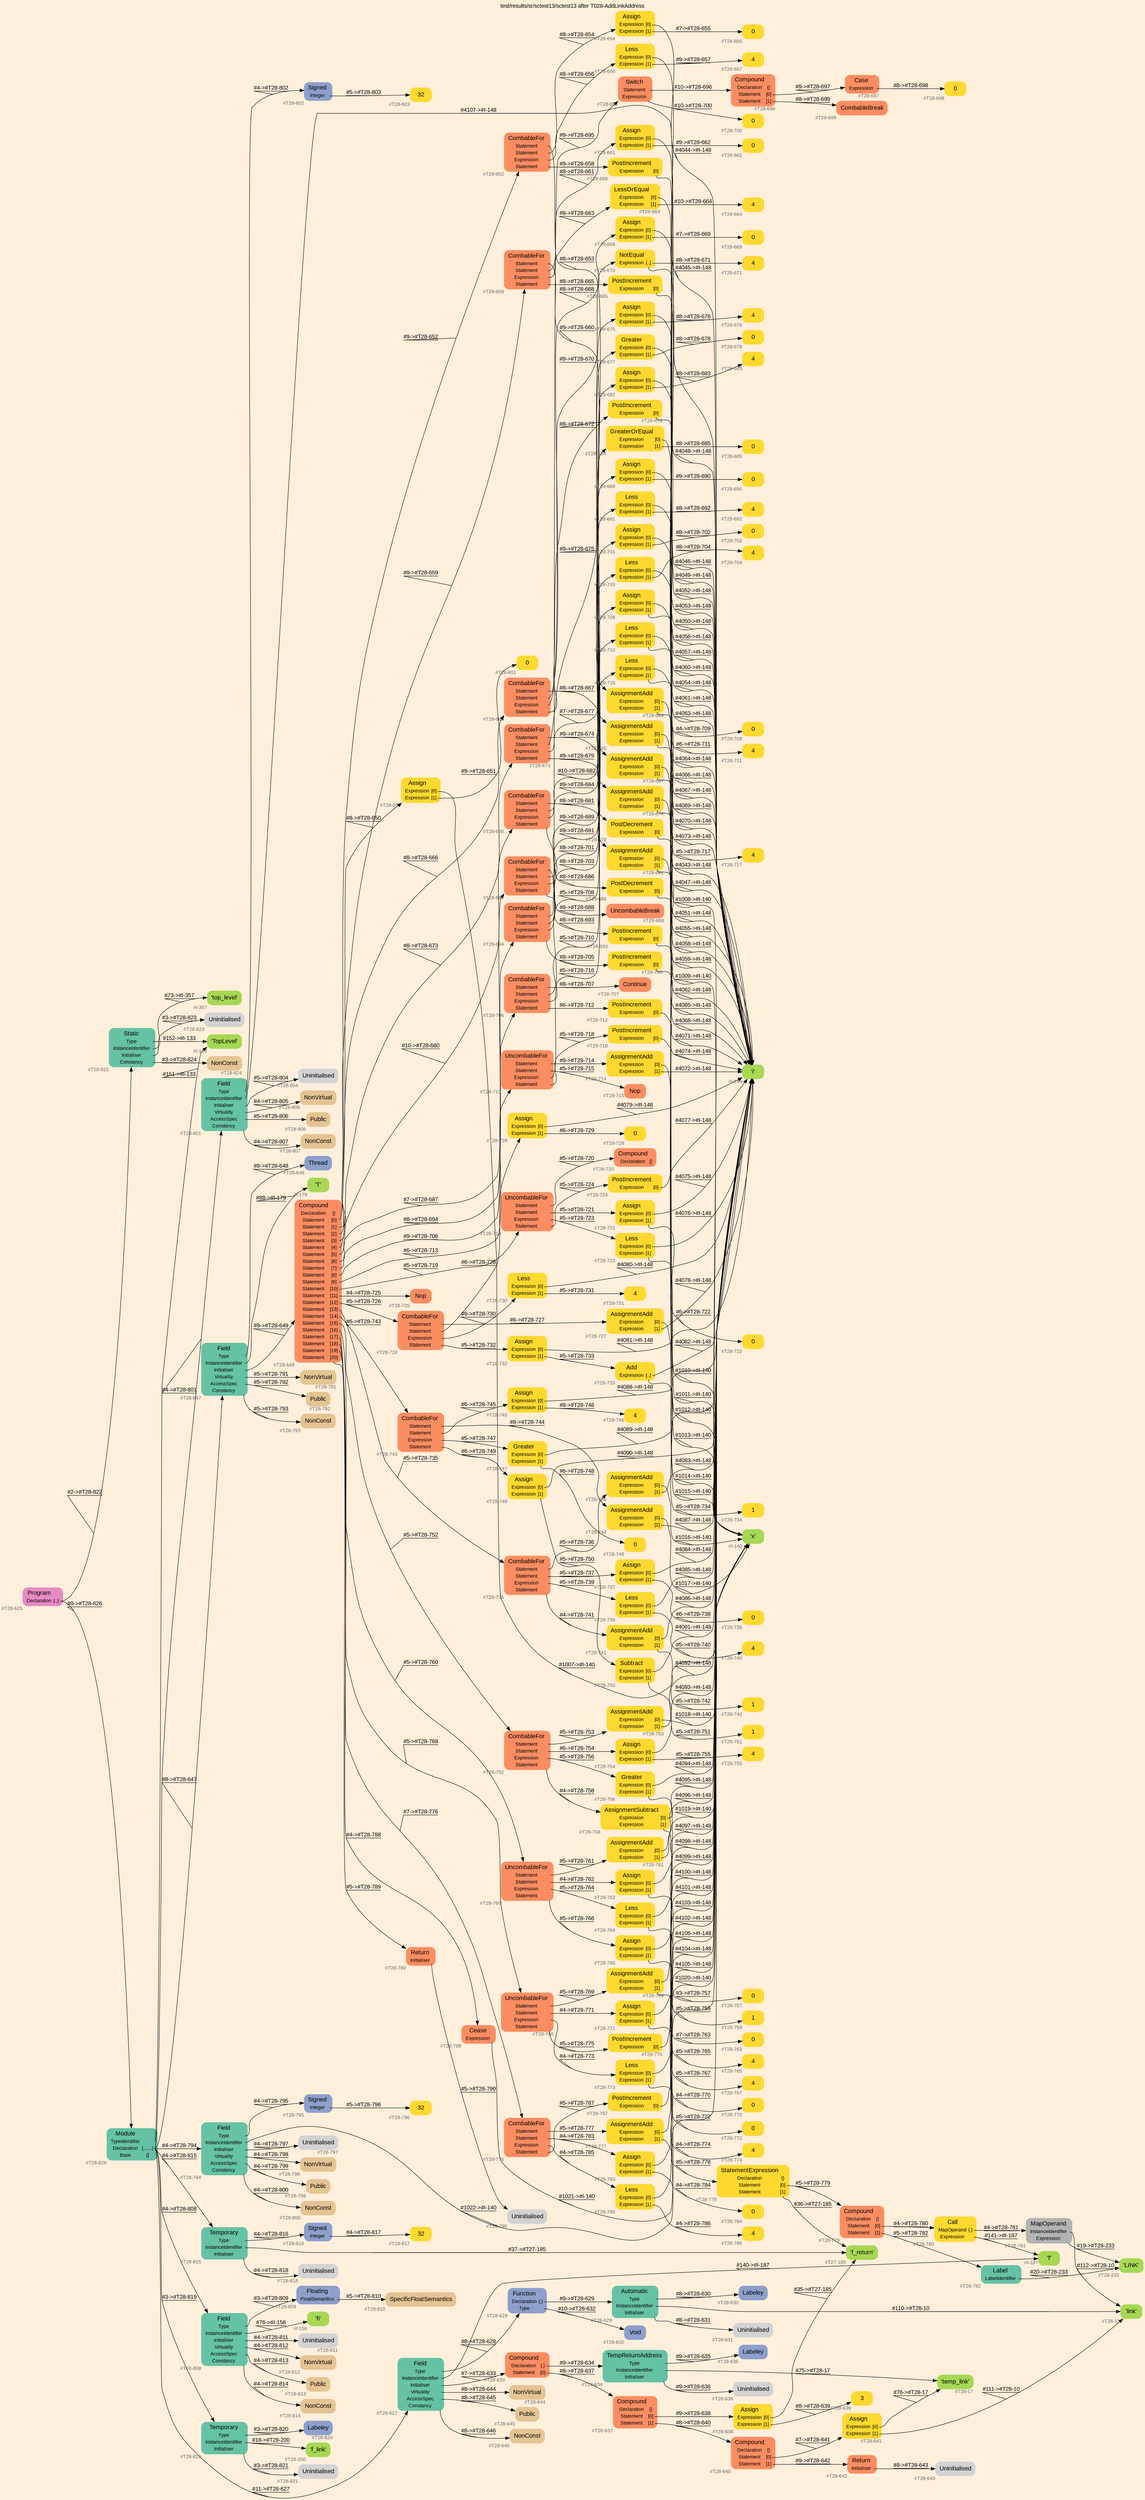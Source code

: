 digraph "test/results/sr/sctest13/sctest13 after T028-AddLinkAddress" {
label = "test/results/sr/sctest13/sctest13 after T028-AddLinkAddress"
labelloc = t
graph [
    rankdir = "LR"
    ranksep = 0.3
    bgcolor = antiquewhite1
    color = black
    fontcolor = black
    fontname = "Arial"
];
node [
    fontname = "Arial"
];
edge [
    fontname = "Arial"
];

// -------------------- node figure --------------------
// -------- block #T28-625 ----------
"#T28-625" [
    fillcolor = "/set28/4"
    xlabel = "#T28-625"
    fontsize = "12"
    fontcolor = grey40
    shape = "plaintext"
    label = <<TABLE BORDER="0" CELLBORDER="0" CELLSPACING="0">
     <TR><TD><FONT COLOR="black" POINT-SIZE="15">Program</FONT></TD></TR>
     <TR><TD><FONT COLOR="black" POINT-SIZE="12">Declaration</FONT></TD><TD PORT="port0"><FONT COLOR="black" POINT-SIZE="12">{..}</FONT></TD></TR>
    </TABLE>>
    style = "rounded,filled"
];

// -------- block #T28-626 ----------
"#T28-626" [
    fillcolor = "/set28/1"
    xlabel = "#T28-626"
    fontsize = "12"
    fontcolor = grey40
    shape = "plaintext"
    label = <<TABLE BORDER="0" CELLBORDER="0" CELLSPACING="0">
     <TR><TD><FONT COLOR="black" POINT-SIZE="15">Module</FONT></TD></TR>
     <TR><TD><FONT COLOR="black" POINT-SIZE="12">TypeIdentifier</FONT></TD><TD PORT="port0"></TD></TR>
     <TR><TD><FONT COLOR="black" POINT-SIZE="12">Declaration</FONT></TD><TD PORT="port1"><FONT COLOR="black" POINT-SIZE="12">{.......}</FONT></TD></TR>
     <TR><TD><FONT COLOR="black" POINT-SIZE="12">Base</FONT></TD><TD PORT="port2"><FONT COLOR="black" POINT-SIZE="12">{}</FONT></TD></TR>
    </TABLE>>
    style = "rounded,filled"
];

// -------- block #I-133 ----------
"#I-133" [
    fillcolor = "/set28/5"
    xlabel = "#I-133"
    fontsize = "12"
    fontcolor = grey40
    shape = "plaintext"
    label = <<TABLE BORDER="0" CELLBORDER="0" CELLSPACING="0">
     <TR><TD><FONT COLOR="black" POINT-SIZE="15">'TopLevel'</FONT></TD></TR>
    </TABLE>>
    style = "rounded,filled"
];

// -------- block #T28-627 ----------
"#T28-627" [
    fillcolor = "/set28/1"
    xlabel = "#T28-627"
    fontsize = "12"
    fontcolor = grey40
    shape = "plaintext"
    label = <<TABLE BORDER="0" CELLBORDER="0" CELLSPACING="0">
     <TR><TD><FONT COLOR="black" POINT-SIZE="15">Field</FONT></TD></TR>
     <TR><TD><FONT COLOR="black" POINT-SIZE="12">Type</FONT></TD><TD PORT="port0"></TD></TR>
     <TR><TD><FONT COLOR="black" POINT-SIZE="12">InstanceIdentifier</FONT></TD><TD PORT="port1"></TD></TR>
     <TR><TD><FONT COLOR="black" POINT-SIZE="12">Initialiser</FONT></TD><TD PORT="port2"></TD></TR>
     <TR><TD><FONT COLOR="black" POINT-SIZE="12">Virtuality</FONT></TD><TD PORT="port3"></TD></TR>
     <TR><TD><FONT COLOR="black" POINT-SIZE="12">AccessSpec</FONT></TD><TD PORT="port4"></TD></TR>
     <TR><TD><FONT COLOR="black" POINT-SIZE="12">Constancy</FONT></TD><TD PORT="port5"></TD></TR>
    </TABLE>>
    style = "rounded,filled"
];

// -------- block #T28-628 ----------
"#T28-628" [
    fillcolor = "/set28/3"
    xlabel = "#T28-628"
    fontsize = "12"
    fontcolor = grey40
    shape = "plaintext"
    label = <<TABLE BORDER="0" CELLBORDER="0" CELLSPACING="0">
     <TR><TD><FONT COLOR="black" POINT-SIZE="15">Function</FONT></TD></TR>
     <TR><TD><FONT COLOR="black" POINT-SIZE="12">Declaration</FONT></TD><TD PORT="port0"><FONT COLOR="black" POINT-SIZE="12">{.}</FONT></TD></TR>
     <TR><TD><FONT COLOR="black" POINT-SIZE="12">Type</FONT></TD><TD PORT="port1"></TD></TR>
    </TABLE>>
    style = "rounded,filled"
];

// -------- block #T28-629 ----------
"#T28-629" [
    fillcolor = "/set28/1"
    xlabel = "#T28-629"
    fontsize = "12"
    fontcolor = grey40
    shape = "plaintext"
    label = <<TABLE BORDER="0" CELLBORDER="0" CELLSPACING="0">
     <TR><TD><FONT COLOR="black" POINT-SIZE="15">Automatic</FONT></TD></TR>
     <TR><TD><FONT COLOR="black" POINT-SIZE="12">Type</FONT></TD><TD PORT="port0"></TD></TR>
     <TR><TD><FONT COLOR="black" POINT-SIZE="12">InstanceIdentifier</FONT></TD><TD PORT="port1"></TD></TR>
     <TR><TD><FONT COLOR="black" POINT-SIZE="12">Initialiser</FONT></TD><TD PORT="port2"></TD></TR>
    </TABLE>>
    style = "rounded,filled"
];

// -------- block #T28-630 ----------
"#T28-630" [
    fillcolor = "/set28/3"
    xlabel = "#T28-630"
    fontsize = "12"
    fontcolor = grey40
    shape = "plaintext"
    label = <<TABLE BORDER="0" CELLBORDER="0" CELLSPACING="0">
     <TR><TD><FONT COLOR="black" POINT-SIZE="15">Labeley</FONT></TD></TR>
    </TABLE>>
    style = "rounded,filled"
];

// -------- block #T28-10 ----------
"#T28-10" [
    fillcolor = "/set28/5"
    xlabel = "#T28-10"
    fontsize = "12"
    fontcolor = grey40
    shape = "plaintext"
    label = <<TABLE BORDER="0" CELLBORDER="0" CELLSPACING="0">
     <TR><TD><FONT COLOR="black" POINT-SIZE="15">'link'</FONT></TD></TR>
    </TABLE>>
    style = "rounded,filled"
];

// -------- block #T28-631 ----------
"#T28-631" [
    xlabel = "#T28-631"
    fontsize = "12"
    fontcolor = grey40
    shape = "plaintext"
    label = <<TABLE BORDER="0" CELLBORDER="0" CELLSPACING="0">
     <TR><TD><FONT COLOR="black" POINT-SIZE="15">Uninitialised</FONT></TD></TR>
    </TABLE>>
    style = "rounded,filled"
];

// -------- block #T28-632 ----------
"#T28-632" [
    fillcolor = "/set28/3"
    xlabel = "#T28-632"
    fontsize = "12"
    fontcolor = grey40
    shape = "plaintext"
    label = <<TABLE BORDER="0" CELLBORDER="0" CELLSPACING="0">
     <TR><TD><FONT COLOR="black" POINT-SIZE="15">Void</FONT></TD></TR>
    </TABLE>>
    style = "rounded,filled"
];

// -------- block #I-187 ----------
"#I-187" [
    fillcolor = "/set28/5"
    xlabel = "#I-187"
    fontsize = "12"
    fontcolor = grey40
    shape = "plaintext"
    label = <<TABLE BORDER="0" CELLBORDER="0" CELLSPACING="0">
     <TR><TD><FONT COLOR="black" POINT-SIZE="15">'f'</FONT></TD></TR>
    </TABLE>>
    style = "rounded,filled"
];

// -------- block #T28-633 ----------
"#T28-633" [
    fillcolor = "/set28/2"
    xlabel = "#T28-633"
    fontsize = "12"
    fontcolor = grey40
    shape = "plaintext"
    label = <<TABLE BORDER="0" CELLBORDER="0" CELLSPACING="0">
     <TR><TD><FONT COLOR="black" POINT-SIZE="15">Compound</FONT></TD></TR>
     <TR><TD><FONT COLOR="black" POINT-SIZE="12">Declaration</FONT></TD><TD PORT="port0"><FONT COLOR="black" POINT-SIZE="12">{.}</FONT></TD></TR>
     <TR><TD><FONT COLOR="black" POINT-SIZE="12">Statement</FONT></TD><TD PORT="port1"><FONT COLOR="black" POINT-SIZE="12">[0]</FONT></TD></TR>
    </TABLE>>
    style = "rounded,filled"
];

// -------- block #T28-634 ----------
"#T28-634" [
    fillcolor = "/set28/1"
    xlabel = "#T28-634"
    fontsize = "12"
    fontcolor = grey40
    shape = "plaintext"
    label = <<TABLE BORDER="0" CELLBORDER="0" CELLSPACING="0">
     <TR><TD><FONT COLOR="black" POINT-SIZE="15">TempReturnAddress</FONT></TD></TR>
     <TR><TD><FONT COLOR="black" POINT-SIZE="12">Type</FONT></TD><TD PORT="port0"></TD></TR>
     <TR><TD><FONT COLOR="black" POINT-SIZE="12">InstanceIdentifier</FONT></TD><TD PORT="port1"></TD></TR>
     <TR><TD><FONT COLOR="black" POINT-SIZE="12">Initialiser</FONT></TD><TD PORT="port2"></TD></TR>
    </TABLE>>
    style = "rounded,filled"
];

// -------- block #T28-635 ----------
"#T28-635" [
    fillcolor = "/set28/3"
    xlabel = "#T28-635"
    fontsize = "12"
    fontcolor = grey40
    shape = "plaintext"
    label = <<TABLE BORDER="0" CELLBORDER="0" CELLSPACING="0">
     <TR><TD><FONT COLOR="black" POINT-SIZE="15">Labeley</FONT></TD></TR>
    </TABLE>>
    style = "rounded,filled"
];

// -------- block #T28-17 ----------
"#T28-17" [
    fillcolor = "/set28/5"
    xlabel = "#T28-17"
    fontsize = "12"
    fontcolor = grey40
    shape = "plaintext"
    label = <<TABLE BORDER="0" CELLBORDER="0" CELLSPACING="0">
     <TR><TD><FONT COLOR="black" POINT-SIZE="15">'temp_link'</FONT></TD></TR>
    </TABLE>>
    style = "rounded,filled"
];

// -------- block #T28-636 ----------
"#T28-636" [
    xlabel = "#T28-636"
    fontsize = "12"
    fontcolor = grey40
    shape = "plaintext"
    label = <<TABLE BORDER="0" CELLBORDER="0" CELLSPACING="0">
     <TR><TD><FONT COLOR="black" POINT-SIZE="15">Uninitialised</FONT></TD></TR>
    </TABLE>>
    style = "rounded,filled"
];

// -------- block #T28-637 ----------
"#T28-637" [
    fillcolor = "/set28/2"
    xlabel = "#T28-637"
    fontsize = "12"
    fontcolor = grey40
    shape = "plaintext"
    label = <<TABLE BORDER="0" CELLBORDER="0" CELLSPACING="0">
     <TR><TD><FONT COLOR="black" POINT-SIZE="15">Compound</FONT></TD></TR>
     <TR><TD><FONT COLOR="black" POINT-SIZE="12">Declaration</FONT></TD><TD PORT="port0"><FONT COLOR="black" POINT-SIZE="12">{}</FONT></TD></TR>
     <TR><TD><FONT COLOR="black" POINT-SIZE="12">Statement</FONT></TD><TD PORT="port1"><FONT COLOR="black" POINT-SIZE="12">[0]</FONT></TD></TR>
     <TR><TD><FONT COLOR="black" POINT-SIZE="12">Statement</FONT></TD><TD PORT="port2"><FONT COLOR="black" POINT-SIZE="12">[1]</FONT></TD></TR>
    </TABLE>>
    style = "rounded,filled"
];

// -------- block #T28-638 ----------
"#T28-638" [
    fillcolor = "/set28/6"
    xlabel = "#T28-638"
    fontsize = "12"
    fontcolor = grey40
    shape = "plaintext"
    label = <<TABLE BORDER="0" CELLBORDER="0" CELLSPACING="0">
     <TR><TD><FONT COLOR="black" POINT-SIZE="15">Assign</FONT></TD></TR>
     <TR><TD><FONT COLOR="black" POINT-SIZE="12">Expression</FONT></TD><TD PORT="port0"><FONT COLOR="black" POINT-SIZE="12">[0]</FONT></TD></TR>
     <TR><TD><FONT COLOR="black" POINT-SIZE="12">Expression</FONT></TD><TD PORT="port1"><FONT COLOR="black" POINT-SIZE="12">[1]</FONT></TD></TR>
    </TABLE>>
    style = "rounded,filled"
];

// -------- block #T27-185 ----------
"#T27-185" [
    fillcolor = "/set28/5"
    xlabel = "#T27-185"
    fontsize = "12"
    fontcolor = grey40
    shape = "plaintext"
    label = <<TABLE BORDER="0" CELLBORDER="0" CELLSPACING="0">
     <TR><TD><FONT COLOR="black" POINT-SIZE="15">'f_return'</FONT></TD></TR>
    </TABLE>>
    style = "rounded,filled"
];

// -------- block #T28-639 ----------
"#T28-639" [
    fillcolor = "/set28/6"
    xlabel = "#T28-639"
    fontsize = "12"
    fontcolor = grey40
    shape = "plaintext"
    label = <<TABLE BORDER="0" CELLBORDER="0" CELLSPACING="0">
     <TR><TD><FONT COLOR="black" POINT-SIZE="15">3</FONT></TD></TR>
    </TABLE>>
    style = "rounded,filled"
];

// -------- block #T28-640 ----------
"#T28-640" [
    fillcolor = "/set28/2"
    xlabel = "#T28-640"
    fontsize = "12"
    fontcolor = grey40
    shape = "plaintext"
    label = <<TABLE BORDER="0" CELLBORDER="0" CELLSPACING="0">
     <TR><TD><FONT COLOR="black" POINT-SIZE="15">Compound</FONT></TD></TR>
     <TR><TD><FONT COLOR="black" POINT-SIZE="12">Declaration</FONT></TD><TD PORT="port0"><FONT COLOR="black" POINT-SIZE="12">{}</FONT></TD></TR>
     <TR><TD><FONT COLOR="black" POINT-SIZE="12">Statement</FONT></TD><TD PORT="port1"><FONT COLOR="black" POINT-SIZE="12">[0]</FONT></TD></TR>
     <TR><TD><FONT COLOR="black" POINT-SIZE="12">Statement</FONT></TD><TD PORT="port2"><FONT COLOR="black" POINT-SIZE="12">[1]</FONT></TD></TR>
    </TABLE>>
    style = "rounded,filled"
];

// -------- block #T28-641 ----------
"#T28-641" [
    fillcolor = "/set28/6"
    xlabel = "#T28-641"
    fontsize = "12"
    fontcolor = grey40
    shape = "plaintext"
    label = <<TABLE BORDER="0" CELLBORDER="0" CELLSPACING="0">
     <TR><TD><FONT COLOR="black" POINT-SIZE="15">Assign</FONT></TD></TR>
     <TR><TD><FONT COLOR="black" POINT-SIZE="12">Expression</FONT></TD><TD PORT="port0"><FONT COLOR="black" POINT-SIZE="12">[0]</FONT></TD></TR>
     <TR><TD><FONT COLOR="black" POINT-SIZE="12">Expression</FONT></TD><TD PORT="port1"><FONT COLOR="black" POINT-SIZE="12">[1]</FONT></TD></TR>
    </TABLE>>
    style = "rounded,filled"
];

// -------- block #T28-642 ----------
"#T28-642" [
    fillcolor = "/set28/2"
    xlabel = "#T28-642"
    fontsize = "12"
    fontcolor = grey40
    shape = "plaintext"
    label = <<TABLE BORDER="0" CELLBORDER="0" CELLSPACING="0">
     <TR><TD><FONT COLOR="black" POINT-SIZE="15">Return</FONT></TD></TR>
     <TR><TD><FONT COLOR="black" POINT-SIZE="12">Initialiser</FONT></TD><TD PORT="port0"></TD></TR>
    </TABLE>>
    style = "rounded,filled"
];

// -------- block #T28-643 ----------
"#T28-643" [
    xlabel = "#T28-643"
    fontsize = "12"
    fontcolor = grey40
    shape = "plaintext"
    label = <<TABLE BORDER="0" CELLBORDER="0" CELLSPACING="0">
     <TR><TD><FONT COLOR="black" POINT-SIZE="15">Uninitialised</FONT></TD></TR>
    </TABLE>>
    style = "rounded,filled"
];

// -------- block #T28-644 ----------
"#T28-644" [
    fillcolor = "/set28/7"
    xlabel = "#T28-644"
    fontsize = "12"
    fontcolor = grey40
    shape = "plaintext"
    label = <<TABLE BORDER="0" CELLBORDER="0" CELLSPACING="0">
     <TR><TD><FONT COLOR="black" POINT-SIZE="15">NonVirtual</FONT></TD></TR>
    </TABLE>>
    style = "rounded,filled"
];

// -------- block #T28-645 ----------
"#T28-645" [
    fillcolor = "/set28/7"
    xlabel = "#T28-645"
    fontsize = "12"
    fontcolor = grey40
    shape = "plaintext"
    label = <<TABLE BORDER="0" CELLBORDER="0" CELLSPACING="0">
     <TR><TD><FONT COLOR="black" POINT-SIZE="15">Public</FONT></TD></TR>
    </TABLE>>
    style = "rounded,filled"
];

// -------- block #T28-646 ----------
"#T28-646" [
    fillcolor = "/set28/7"
    xlabel = "#T28-646"
    fontsize = "12"
    fontcolor = grey40
    shape = "plaintext"
    label = <<TABLE BORDER="0" CELLBORDER="0" CELLSPACING="0">
     <TR><TD><FONT COLOR="black" POINT-SIZE="15">NonConst</FONT></TD></TR>
    </TABLE>>
    style = "rounded,filled"
];

// -------- block #T28-647 ----------
"#T28-647" [
    fillcolor = "/set28/1"
    xlabel = "#T28-647"
    fontsize = "12"
    fontcolor = grey40
    shape = "plaintext"
    label = <<TABLE BORDER="0" CELLBORDER="0" CELLSPACING="0">
     <TR><TD><FONT COLOR="black" POINT-SIZE="15">Field</FONT></TD></TR>
     <TR><TD><FONT COLOR="black" POINT-SIZE="12">Type</FONT></TD><TD PORT="port0"></TD></TR>
     <TR><TD><FONT COLOR="black" POINT-SIZE="12">InstanceIdentifier</FONT></TD><TD PORT="port1"></TD></TR>
     <TR><TD><FONT COLOR="black" POINT-SIZE="12">Initialiser</FONT></TD><TD PORT="port2"></TD></TR>
     <TR><TD><FONT COLOR="black" POINT-SIZE="12">Virtuality</FONT></TD><TD PORT="port3"></TD></TR>
     <TR><TD><FONT COLOR="black" POINT-SIZE="12">AccessSpec</FONT></TD><TD PORT="port4"></TD></TR>
     <TR><TD><FONT COLOR="black" POINT-SIZE="12">Constancy</FONT></TD><TD PORT="port5"></TD></TR>
    </TABLE>>
    style = "rounded,filled"
];

// -------- block #T28-648 ----------
"#T28-648" [
    fillcolor = "/set28/3"
    xlabel = "#T28-648"
    fontsize = "12"
    fontcolor = grey40
    shape = "plaintext"
    label = <<TABLE BORDER="0" CELLBORDER="0" CELLSPACING="0">
     <TR><TD><FONT COLOR="black" POINT-SIZE="15">Thread</FONT></TD></TR>
    </TABLE>>
    style = "rounded,filled"
];

// -------- block #I-179 ----------
"#I-179" [
    fillcolor = "/set28/5"
    xlabel = "#I-179"
    fontsize = "12"
    fontcolor = grey40
    shape = "plaintext"
    label = <<TABLE BORDER="0" CELLBORDER="0" CELLSPACING="0">
     <TR><TD><FONT COLOR="black" POINT-SIZE="15">'T'</FONT></TD></TR>
    </TABLE>>
    style = "rounded,filled"
];

// -------- block #T28-649 ----------
"#T28-649" [
    fillcolor = "/set28/2"
    xlabel = "#T28-649"
    fontsize = "12"
    fontcolor = grey40
    shape = "plaintext"
    label = <<TABLE BORDER="0" CELLBORDER="0" CELLSPACING="0">
     <TR><TD><FONT COLOR="black" POINT-SIZE="15">Compound</FONT></TD></TR>
     <TR><TD><FONT COLOR="black" POINT-SIZE="12">Declaration</FONT></TD><TD PORT="port0"><FONT COLOR="black" POINT-SIZE="12">{}</FONT></TD></TR>
     <TR><TD><FONT COLOR="black" POINT-SIZE="12">Statement</FONT></TD><TD PORT="port1"><FONT COLOR="black" POINT-SIZE="12">[0]</FONT></TD></TR>
     <TR><TD><FONT COLOR="black" POINT-SIZE="12">Statement</FONT></TD><TD PORT="port2"><FONT COLOR="black" POINT-SIZE="12">[1]</FONT></TD></TR>
     <TR><TD><FONT COLOR="black" POINT-SIZE="12">Statement</FONT></TD><TD PORT="port3"><FONT COLOR="black" POINT-SIZE="12">[2]</FONT></TD></TR>
     <TR><TD><FONT COLOR="black" POINT-SIZE="12">Statement</FONT></TD><TD PORT="port4"><FONT COLOR="black" POINT-SIZE="12">[3]</FONT></TD></TR>
     <TR><TD><FONT COLOR="black" POINT-SIZE="12">Statement</FONT></TD><TD PORT="port5"><FONT COLOR="black" POINT-SIZE="12">[4]</FONT></TD></TR>
     <TR><TD><FONT COLOR="black" POINT-SIZE="12">Statement</FONT></TD><TD PORT="port6"><FONT COLOR="black" POINT-SIZE="12">[5]</FONT></TD></TR>
     <TR><TD><FONT COLOR="black" POINT-SIZE="12">Statement</FONT></TD><TD PORT="port7"><FONT COLOR="black" POINT-SIZE="12">[6]</FONT></TD></TR>
     <TR><TD><FONT COLOR="black" POINT-SIZE="12">Statement</FONT></TD><TD PORT="port8"><FONT COLOR="black" POINT-SIZE="12">[7]</FONT></TD></TR>
     <TR><TD><FONT COLOR="black" POINT-SIZE="12">Statement</FONT></TD><TD PORT="port9"><FONT COLOR="black" POINT-SIZE="12">[8]</FONT></TD></TR>
     <TR><TD><FONT COLOR="black" POINT-SIZE="12">Statement</FONT></TD><TD PORT="port10"><FONT COLOR="black" POINT-SIZE="12">[9]</FONT></TD></TR>
     <TR><TD><FONT COLOR="black" POINT-SIZE="12">Statement</FONT></TD><TD PORT="port11"><FONT COLOR="black" POINT-SIZE="12">[10]</FONT></TD></TR>
     <TR><TD><FONT COLOR="black" POINT-SIZE="12">Statement</FONT></TD><TD PORT="port12"><FONT COLOR="black" POINT-SIZE="12">[11]</FONT></TD></TR>
     <TR><TD><FONT COLOR="black" POINT-SIZE="12">Statement</FONT></TD><TD PORT="port13"><FONT COLOR="black" POINT-SIZE="12">[12]</FONT></TD></TR>
     <TR><TD><FONT COLOR="black" POINT-SIZE="12">Statement</FONT></TD><TD PORT="port14"><FONT COLOR="black" POINT-SIZE="12">[13]</FONT></TD></TR>
     <TR><TD><FONT COLOR="black" POINT-SIZE="12">Statement</FONT></TD><TD PORT="port15"><FONT COLOR="black" POINT-SIZE="12">[14]</FONT></TD></TR>
     <TR><TD><FONT COLOR="black" POINT-SIZE="12">Statement</FONT></TD><TD PORT="port16"><FONT COLOR="black" POINT-SIZE="12">[15]</FONT></TD></TR>
     <TR><TD><FONT COLOR="black" POINT-SIZE="12">Statement</FONT></TD><TD PORT="port17"><FONT COLOR="black" POINT-SIZE="12">[16]</FONT></TD></TR>
     <TR><TD><FONT COLOR="black" POINT-SIZE="12">Statement</FONT></TD><TD PORT="port18"><FONT COLOR="black" POINT-SIZE="12">[17]</FONT></TD></TR>
     <TR><TD><FONT COLOR="black" POINT-SIZE="12">Statement</FONT></TD><TD PORT="port19"><FONT COLOR="black" POINT-SIZE="12">[18]</FONT></TD></TR>
     <TR><TD><FONT COLOR="black" POINT-SIZE="12">Statement</FONT></TD><TD PORT="port20"><FONT COLOR="black" POINT-SIZE="12">[19]</FONT></TD></TR>
     <TR><TD><FONT COLOR="black" POINT-SIZE="12">Statement</FONT></TD><TD PORT="port21"><FONT COLOR="black" POINT-SIZE="12">[20]</FONT></TD></TR>
    </TABLE>>
    style = "rounded,filled"
];

// -------- block #T28-650 ----------
"#T28-650" [
    fillcolor = "/set28/6"
    xlabel = "#T28-650"
    fontsize = "12"
    fontcolor = grey40
    shape = "plaintext"
    label = <<TABLE BORDER="0" CELLBORDER="0" CELLSPACING="0">
     <TR><TD><FONT COLOR="black" POINT-SIZE="15">Assign</FONT></TD></TR>
     <TR><TD><FONT COLOR="black" POINT-SIZE="12">Expression</FONT></TD><TD PORT="port0"><FONT COLOR="black" POINT-SIZE="12">[0]</FONT></TD></TR>
     <TR><TD><FONT COLOR="black" POINT-SIZE="12">Expression</FONT></TD><TD PORT="port1"><FONT COLOR="black" POINT-SIZE="12">[1]</FONT></TD></TR>
    </TABLE>>
    style = "rounded,filled"
];

// -------- block #I-140 ----------
"#I-140" [
    fillcolor = "/set28/5"
    xlabel = "#I-140"
    fontsize = "12"
    fontcolor = grey40
    shape = "plaintext"
    label = <<TABLE BORDER="0" CELLBORDER="0" CELLSPACING="0">
     <TR><TD><FONT COLOR="black" POINT-SIZE="15">'x'</FONT></TD></TR>
    </TABLE>>
    style = "rounded,filled"
];

// -------- block #T28-651 ----------
"#T28-651" [
    fillcolor = "/set28/6"
    xlabel = "#T28-651"
    fontsize = "12"
    fontcolor = grey40
    shape = "plaintext"
    label = <<TABLE BORDER="0" CELLBORDER="0" CELLSPACING="0">
     <TR><TD><FONT COLOR="black" POINT-SIZE="15">0</FONT></TD></TR>
    </TABLE>>
    style = "rounded,filled"
];

// -------- block #T28-652 ----------
"#T28-652" [
    fillcolor = "/set28/2"
    xlabel = "#T28-652"
    fontsize = "12"
    fontcolor = grey40
    shape = "plaintext"
    label = <<TABLE BORDER="0" CELLBORDER="0" CELLSPACING="0">
     <TR><TD><FONT COLOR="black" POINT-SIZE="15">CombableFor</FONT></TD></TR>
     <TR><TD><FONT COLOR="black" POINT-SIZE="12">Statement</FONT></TD><TD PORT="port0"></TD></TR>
     <TR><TD><FONT COLOR="black" POINT-SIZE="12">Statement</FONT></TD><TD PORT="port1"></TD></TR>
     <TR><TD><FONT COLOR="black" POINT-SIZE="12">Expression</FONT></TD><TD PORT="port2"></TD></TR>
     <TR><TD><FONT COLOR="black" POINT-SIZE="12">Statement</FONT></TD><TD PORT="port3"></TD></TR>
    </TABLE>>
    style = "rounded,filled"
];

// -------- block #T28-653 ----------
"#T28-653" [
    fillcolor = "/set28/6"
    xlabel = "#T28-653"
    fontsize = "12"
    fontcolor = grey40
    shape = "plaintext"
    label = <<TABLE BORDER="0" CELLBORDER="0" CELLSPACING="0">
     <TR><TD><FONT COLOR="black" POINT-SIZE="15">AssignmentAdd</FONT></TD></TR>
     <TR><TD><FONT COLOR="black" POINT-SIZE="12">Expression</FONT></TD><TD PORT="port0"><FONT COLOR="black" POINT-SIZE="12">[0]</FONT></TD></TR>
     <TR><TD><FONT COLOR="black" POINT-SIZE="12">Expression</FONT></TD><TD PORT="port1"><FONT COLOR="black" POINT-SIZE="12">[1]</FONT></TD></TR>
    </TABLE>>
    style = "rounded,filled"
];

// -------- block #I-148 ----------
"#I-148" [
    fillcolor = "/set28/5"
    xlabel = "#I-148"
    fontsize = "12"
    fontcolor = grey40
    shape = "plaintext"
    label = <<TABLE BORDER="0" CELLBORDER="0" CELLSPACING="0">
     <TR><TD><FONT COLOR="black" POINT-SIZE="15">'i'</FONT></TD></TR>
    </TABLE>>
    style = "rounded,filled"
];

// -------- block #T28-654 ----------
"#T28-654" [
    fillcolor = "/set28/6"
    xlabel = "#T28-654"
    fontsize = "12"
    fontcolor = grey40
    shape = "plaintext"
    label = <<TABLE BORDER="0" CELLBORDER="0" CELLSPACING="0">
     <TR><TD><FONT COLOR="black" POINT-SIZE="15">Assign</FONT></TD></TR>
     <TR><TD><FONT COLOR="black" POINT-SIZE="12">Expression</FONT></TD><TD PORT="port0"><FONT COLOR="black" POINT-SIZE="12">[0]</FONT></TD></TR>
     <TR><TD><FONT COLOR="black" POINT-SIZE="12">Expression</FONT></TD><TD PORT="port1"><FONT COLOR="black" POINT-SIZE="12">[1]</FONT></TD></TR>
    </TABLE>>
    style = "rounded,filled"
];

// -------- block #T28-655 ----------
"#T28-655" [
    fillcolor = "/set28/6"
    xlabel = "#T28-655"
    fontsize = "12"
    fontcolor = grey40
    shape = "plaintext"
    label = <<TABLE BORDER="0" CELLBORDER="0" CELLSPACING="0">
     <TR><TD><FONT COLOR="black" POINT-SIZE="15">0</FONT></TD></TR>
    </TABLE>>
    style = "rounded,filled"
];

// -------- block #T28-656 ----------
"#T28-656" [
    fillcolor = "/set28/6"
    xlabel = "#T28-656"
    fontsize = "12"
    fontcolor = grey40
    shape = "plaintext"
    label = <<TABLE BORDER="0" CELLBORDER="0" CELLSPACING="0">
     <TR><TD><FONT COLOR="black" POINT-SIZE="15">Less</FONT></TD></TR>
     <TR><TD><FONT COLOR="black" POINT-SIZE="12">Expression</FONT></TD><TD PORT="port0"><FONT COLOR="black" POINT-SIZE="12">[0]</FONT></TD></TR>
     <TR><TD><FONT COLOR="black" POINT-SIZE="12">Expression</FONT></TD><TD PORT="port1"><FONT COLOR="black" POINT-SIZE="12">[1]</FONT></TD></TR>
    </TABLE>>
    style = "rounded,filled"
];

// -------- block #T28-657 ----------
"#T28-657" [
    fillcolor = "/set28/6"
    xlabel = "#T28-657"
    fontsize = "12"
    fontcolor = grey40
    shape = "plaintext"
    label = <<TABLE BORDER="0" CELLBORDER="0" CELLSPACING="0">
     <TR><TD><FONT COLOR="black" POINT-SIZE="15">4</FONT></TD></TR>
    </TABLE>>
    style = "rounded,filled"
];

// -------- block #T28-658 ----------
"#T28-658" [
    fillcolor = "/set28/6"
    xlabel = "#T28-658"
    fontsize = "12"
    fontcolor = grey40
    shape = "plaintext"
    label = <<TABLE BORDER="0" CELLBORDER="0" CELLSPACING="0">
     <TR><TD><FONT COLOR="black" POINT-SIZE="15">PostIncrement</FONT></TD></TR>
     <TR><TD><FONT COLOR="black" POINT-SIZE="12">Expression</FONT></TD><TD PORT="port0"><FONT COLOR="black" POINT-SIZE="12">[0]</FONT></TD></TR>
    </TABLE>>
    style = "rounded,filled"
];

// -------- block #T28-659 ----------
"#T28-659" [
    fillcolor = "/set28/2"
    xlabel = "#T28-659"
    fontsize = "12"
    fontcolor = grey40
    shape = "plaintext"
    label = <<TABLE BORDER="0" CELLBORDER="0" CELLSPACING="0">
     <TR><TD><FONT COLOR="black" POINT-SIZE="15">CombableFor</FONT></TD></TR>
     <TR><TD><FONT COLOR="black" POINT-SIZE="12">Statement</FONT></TD><TD PORT="port0"></TD></TR>
     <TR><TD><FONT COLOR="black" POINT-SIZE="12">Statement</FONT></TD><TD PORT="port1"></TD></TR>
     <TR><TD><FONT COLOR="black" POINT-SIZE="12">Expression</FONT></TD><TD PORT="port2"></TD></TR>
     <TR><TD><FONT COLOR="black" POINT-SIZE="12">Statement</FONT></TD><TD PORT="port3"></TD></TR>
    </TABLE>>
    style = "rounded,filled"
];

// -------- block #T28-660 ----------
"#T28-660" [
    fillcolor = "/set28/6"
    xlabel = "#T28-660"
    fontsize = "12"
    fontcolor = grey40
    shape = "plaintext"
    label = <<TABLE BORDER="0" CELLBORDER="0" CELLSPACING="0">
     <TR><TD><FONT COLOR="black" POINT-SIZE="15">AssignmentAdd</FONT></TD></TR>
     <TR><TD><FONT COLOR="black" POINT-SIZE="12">Expression</FONT></TD><TD PORT="port0"><FONT COLOR="black" POINT-SIZE="12">[0]</FONT></TD></TR>
     <TR><TD><FONT COLOR="black" POINT-SIZE="12">Expression</FONT></TD><TD PORT="port1"><FONT COLOR="black" POINT-SIZE="12">[1]</FONT></TD></TR>
    </TABLE>>
    style = "rounded,filled"
];

// -------- block #T28-661 ----------
"#T28-661" [
    fillcolor = "/set28/6"
    xlabel = "#T28-661"
    fontsize = "12"
    fontcolor = grey40
    shape = "plaintext"
    label = <<TABLE BORDER="0" CELLBORDER="0" CELLSPACING="0">
     <TR><TD><FONT COLOR="black" POINT-SIZE="15">Assign</FONT></TD></TR>
     <TR><TD><FONT COLOR="black" POINT-SIZE="12">Expression</FONT></TD><TD PORT="port0"><FONT COLOR="black" POINT-SIZE="12">[0]</FONT></TD></TR>
     <TR><TD><FONT COLOR="black" POINT-SIZE="12">Expression</FONT></TD><TD PORT="port1"><FONT COLOR="black" POINT-SIZE="12">[1]</FONT></TD></TR>
    </TABLE>>
    style = "rounded,filled"
];

// -------- block #T28-662 ----------
"#T28-662" [
    fillcolor = "/set28/6"
    xlabel = "#T28-662"
    fontsize = "12"
    fontcolor = grey40
    shape = "plaintext"
    label = <<TABLE BORDER="0" CELLBORDER="0" CELLSPACING="0">
     <TR><TD><FONT COLOR="black" POINT-SIZE="15">0</FONT></TD></TR>
    </TABLE>>
    style = "rounded,filled"
];

// -------- block #T28-663 ----------
"#T28-663" [
    fillcolor = "/set28/6"
    xlabel = "#T28-663"
    fontsize = "12"
    fontcolor = grey40
    shape = "plaintext"
    label = <<TABLE BORDER="0" CELLBORDER="0" CELLSPACING="0">
     <TR><TD><FONT COLOR="black" POINT-SIZE="15">LessOrEqual</FONT></TD></TR>
     <TR><TD><FONT COLOR="black" POINT-SIZE="12">Expression</FONT></TD><TD PORT="port0"><FONT COLOR="black" POINT-SIZE="12">[0]</FONT></TD></TR>
     <TR><TD><FONT COLOR="black" POINT-SIZE="12">Expression</FONT></TD><TD PORT="port1"><FONT COLOR="black" POINT-SIZE="12">[1]</FONT></TD></TR>
    </TABLE>>
    style = "rounded,filled"
];

// -------- block #T28-664 ----------
"#T28-664" [
    fillcolor = "/set28/6"
    xlabel = "#T28-664"
    fontsize = "12"
    fontcolor = grey40
    shape = "plaintext"
    label = <<TABLE BORDER="0" CELLBORDER="0" CELLSPACING="0">
     <TR><TD><FONT COLOR="black" POINT-SIZE="15">4</FONT></TD></TR>
    </TABLE>>
    style = "rounded,filled"
];

// -------- block #T28-665 ----------
"#T28-665" [
    fillcolor = "/set28/6"
    xlabel = "#T28-665"
    fontsize = "12"
    fontcolor = grey40
    shape = "plaintext"
    label = <<TABLE BORDER="0" CELLBORDER="0" CELLSPACING="0">
     <TR><TD><FONT COLOR="black" POINT-SIZE="15">PostIncrement</FONT></TD></TR>
     <TR><TD><FONT COLOR="black" POINT-SIZE="12">Expression</FONT></TD><TD PORT="port0"><FONT COLOR="black" POINT-SIZE="12">[0]</FONT></TD></TR>
    </TABLE>>
    style = "rounded,filled"
];

// -------- block #T28-666 ----------
"#T28-666" [
    fillcolor = "/set28/2"
    xlabel = "#T28-666"
    fontsize = "12"
    fontcolor = grey40
    shape = "plaintext"
    label = <<TABLE BORDER="0" CELLBORDER="0" CELLSPACING="0">
     <TR><TD><FONT COLOR="black" POINT-SIZE="15">CombableFor</FONT></TD></TR>
     <TR><TD><FONT COLOR="black" POINT-SIZE="12">Statement</FONT></TD><TD PORT="port0"></TD></TR>
     <TR><TD><FONT COLOR="black" POINT-SIZE="12">Statement</FONT></TD><TD PORT="port1"></TD></TR>
     <TR><TD><FONT COLOR="black" POINT-SIZE="12">Expression</FONT></TD><TD PORT="port2"></TD></TR>
     <TR><TD><FONT COLOR="black" POINT-SIZE="12">Statement</FONT></TD><TD PORT="port3"></TD></TR>
    </TABLE>>
    style = "rounded,filled"
];

// -------- block #T28-667 ----------
"#T28-667" [
    fillcolor = "/set28/6"
    xlabel = "#T28-667"
    fontsize = "12"
    fontcolor = grey40
    shape = "plaintext"
    label = <<TABLE BORDER="0" CELLBORDER="0" CELLSPACING="0">
     <TR><TD><FONT COLOR="black" POINT-SIZE="15">AssignmentAdd</FONT></TD></TR>
     <TR><TD><FONT COLOR="black" POINT-SIZE="12">Expression</FONT></TD><TD PORT="port0"><FONT COLOR="black" POINT-SIZE="12">[0]</FONT></TD></TR>
     <TR><TD><FONT COLOR="black" POINT-SIZE="12">Expression</FONT></TD><TD PORT="port1"><FONT COLOR="black" POINT-SIZE="12">[1]</FONT></TD></TR>
    </TABLE>>
    style = "rounded,filled"
];

// -------- block #T28-668 ----------
"#T28-668" [
    fillcolor = "/set28/6"
    xlabel = "#T28-668"
    fontsize = "12"
    fontcolor = grey40
    shape = "plaintext"
    label = <<TABLE BORDER="0" CELLBORDER="0" CELLSPACING="0">
     <TR><TD><FONT COLOR="black" POINT-SIZE="15">Assign</FONT></TD></TR>
     <TR><TD><FONT COLOR="black" POINT-SIZE="12">Expression</FONT></TD><TD PORT="port0"><FONT COLOR="black" POINT-SIZE="12">[0]</FONT></TD></TR>
     <TR><TD><FONT COLOR="black" POINT-SIZE="12">Expression</FONT></TD><TD PORT="port1"><FONT COLOR="black" POINT-SIZE="12">[1]</FONT></TD></TR>
    </TABLE>>
    style = "rounded,filled"
];

// -------- block #T28-669 ----------
"#T28-669" [
    fillcolor = "/set28/6"
    xlabel = "#T28-669"
    fontsize = "12"
    fontcolor = grey40
    shape = "plaintext"
    label = <<TABLE BORDER="0" CELLBORDER="0" CELLSPACING="0">
     <TR><TD><FONT COLOR="black" POINT-SIZE="15">0</FONT></TD></TR>
    </TABLE>>
    style = "rounded,filled"
];

// -------- block #T28-670 ----------
"#T28-670" [
    fillcolor = "/set28/6"
    xlabel = "#T28-670"
    fontsize = "12"
    fontcolor = grey40
    shape = "plaintext"
    label = <<TABLE BORDER="0" CELLBORDER="0" CELLSPACING="0">
     <TR><TD><FONT COLOR="black" POINT-SIZE="15">NotEqual</FONT></TD></TR>
     <TR><TD><FONT COLOR="black" POINT-SIZE="12">Expression</FONT></TD><TD PORT="port0"><FONT COLOR="black" POINT-SIZE="12">{..}</FONT></TD></TR>
    </TABLE>>
    style = "rounded,filled"
];

// -------- block #T28-671 ----------
"#T28-671" [
    fillcolor = "/set28/6"
    xlabel = "#T28-671"
    fontsize = "12"
    fontcolor = grey40
    shape = "plaintext"
    label = <<TABLE BORDER="0" CELLBORDER="0" CELLSPACING="0">
     <TR><TD><FONT COLOR="black" POINT-SIZE="15">4</FONT></TD></TR>
    </TABLE>>
    style = "rounded,filled"
];

// -------- block #T28-672 ----------
"#T28-672" [
    fillcolor = "/set28/6"
    xlabel = "#T28-672"
    fontsize = "12"
    fontcolor = grey40
    shape = "plaintext"
    label = <<TABLE BORDER="0" CELLBORDER="0" CELLSPACING="0">
     <TR><TD><FONT COLOR="black" POINT-SIZE="15">PostIncrement</FONT></TD></TR>
     <TR><TD><FONT COLOR="black" POINT-SIZE="12">Expression</FONT></TD><TD PORT="port0"><FONT COLOR="black" POINT-SIZE="12">[0]</FONT></TD></TR>
    </TABLE>>
    style = "rounded,filled"
];

// -------- block #T28-673 ----------
"#T28-673" [
    fillcolor = "/set28/2"
    xlabel = "#T28-673"
    fontsize = "12"
    fontcolor = grey40
    shape = "plaintext"
    label = <<TABLE BORDER="0" CELLBORDER="0" CELLSPACING="0">
     <TR><TD><FONT COLOR="black" POINT-SIZE="15">CombableFor</FONT></TD></TR>
     <TR><TD><FONT COLOR="black" POINT-SIZE="12">Statement</FONT></TD><TD PORT="port0"></TD></TR>
     <TR><TD><FONT COLOR="black" POINT-SIZE="12">Statement</FONT></TD><TD PORT="port1"></TD></TR>
     <TR><TD><FONT COLOR="black" POINT-SIZE="12">Expression</FONT></TD><TD PORT="port2"></TD></TR>
     <TR><TD><FONT COLOR="black" POINT-SIZE="12">Statement</FONT></TD><TD PORT="port3"></TD></TR>
    </TABLE>>
    style = "rounded,filled"
];

// -------- block #T28-674 ----------
"#T28-674" [
    fillcolor = "/set28/6"
    xlabel = "#T28-674"
    fontsize = "12"
    fontcolor = grey40
    shape = "plaintext"
    label = <<TABLE BORDER="0" CELLBORDER="0" CELLSPACING="0">
     <TR><TD><FONT COLOR="black" POINT-SIZE="15">AssignmentAdd</FONT></TD></TR>
     <TR><TD><FONT COLOR="black" POINT-SIZE="12">Expression</FONT></TD><TD PORT="port0"><FONT COLOR="black" POINT-SIZE="12">[0]</FONT></TD></TR>
     <TR><TD><FONT COLOR="black" POINT-SIZE="12">Expression</FONT></TD><TD PORT="port1"><FONT COLOR="black" POINT-SIZE="12">[1]</FONT></TD></TR>
    </TABLE>>
    style = "rounded,filled"
];

// -------- block #T28-675 ----------
"#T28-675" [
    fillcolor = "/set28/6"
    xlabel = "#T28-675"
    fontsize = "12"
    fontcolor = grey40
    shape = "plaintext"
    label = <<TABLE BORDER="0" CELLBORDER="0" CELLSPACING="0">
     <TR><TD><FONT COLOR="black" POINT-SIZE="15">Assign</FONT></TD></TR>
     <TR><TD><FONT COLOR="black" POINT-SIZE="12">Expression</FONT></TD><TD PORT="port0"><FONT COLOR="black" POINT-SIZE="12">[0]</FONT></TD></TR>
     <TR><TD><FONT COLOR="black" POINT-SIZE="12">Expression</FONT></TD><TD PORT="port1"><FONT COLOR="black" POINT-SIZE="12">[1]</FONT></TD></TR>
    </TABLE>>
    style = "rounded,filled"
];

// -------- block #T28-676 ----------
"#T28-676" [
    fillcolor = "/set28/6"
    xlabel = "#T28-676"
    fontsize = "12"
    fontcolor = grey40
    shape = "plaintext"
    label = <<TABLE BORDER="0" CELLBORDER="0" CELLSPACING="0">
     <TR><TD><FONT COLOR="black" POINT-SIZE="15">4</FONT></TD></TR>
    </TABLE>>
    style = "rounded,filled"
];

// -------- block #T28-677 ----------
"#T28-677" [
    fillcolor = "/set28/6"
    xlabel = "#T28-677"
    fontsize = "12"
    fontcolor = grey40
    shape = "plaintext"
    label = <<TABLE BORDER="0" CELLBORDER="0" CELLSPACING="0">
     <TR><TD><FONT COLOR="black" POINT-SIZE="15">Greater</FONT></TD></TR>
     <TR><TD><FONT COLOR="black" POINT-SIZE="12">Expression</FONT></TD><TD PORT="port0"><FONT COLOR="black" POINT-SIZE="12">[0]</FONT></TD></TR>
     <TR><TD><FONT COLOR="black" POINT-SIZE="12">Expression</FONT></TD><TD PORT="port1"><FONT COLOR="black" POINT-SIZE="12">[1]</FONT></TD></TR>
    </TABLE>>
    style = "rounded,filled"
];

// -------- block #T28-678 ----------
"#T28-678" [
    fillcolor = "/set28/6"
    xlabel = "#T28-678"
    fontsize = "12"
    fontcolor = grey40
    shape = "plaintext"
    label = <<TABLE BORDER="0" CELLBORDER="0" CELLSPACING="0">
     <TR><TD><FONT COLOR="black" POINT-SIZE="15">0</FONT></TD></TR>
    </TABLE>>
    style = "rounded,filled"
];

// -------- block #T28-679 ----------
"#T28-679" [
    fillcolor = "/set28/6"
    xlabel = "#T28-679"
    fontsize = "12"
    fontcolor = grey40
    shape = "plaintext"
    label = <<TABLE BORDER="0" CELLBORDER="0" CELLSPACING="0">
     <TR><TD><FONT COLOR="black" POINT-SIZE="15">PostDecrement</FONT></TD></TR>
     <TR><TD><FONT COLOR="black" POINT-SIZE="12">Expression</FONT></TD><TD PORT="port0"><FONT COLOR="black" POINT-SIZE="12">[0]</FONT></TD></TR>
    </TABLE>>
    style = "rounded,filled"
];

// -------- block #T28-680 ----------
"#T28-680" [
    fillcolor = "/set28/2"
    xlabel = "#T28-680"
    fontsize = "12"
    fontcolor = grey40
    shape = "plaintext"
    label = <<TABLE BORDER="0" CELLBORDER="0" CELLSPACING="0">
     <TR><TD><FONT COLOR="black" POINT-SIZE="15">CombableFor</FONT></TD></TR>
     <TR><TD><FONT COLOR="black" POINT-SIZE="12">Statement</FONT></TD><TD PORT="port0"></TD></TR>
     <TR><TD><FONT COLOR="black" POINT-SIZE="12">Statement</FONT></TD><TD PORT="port1"></TD></TR>
     <TR><TD><FONT COLOR="black" POINT-SIZE="12">Expression</FONT></TD><TD PORT="port2"></TD></TR>
     <TR><TD><FONT COLOR="black" POINT-SIZE="12">Statement</FONT></TD><TD PORT="port3"></TD></TR>
    </TABLE>>
    style = "rounded,filled"
];

// -------- block #T28-681 ----------
"#T28-681" [
    fillcolor = "/set28/6"
    xlabel = "#T28-681"
    fontsize = "12"
    fontcolor = grey40
    shape = "plaintext"
    label = <<TABLE BORDER="0" CELLBORDER="0" CELLSPACING="0">
     <TR><TD><FONT COLOR="black" POINT-SIZE="15">AssignmentAdd</FONT></TD></TR>
     <TR><TD><FONT COLOR="black" POINT-SIZE="12">Expression</FONT></TD><TD PORT="port0"><FONT COLOR="black" POINT-SIZE="12">[0]</FONT></TD></TR>
     <TR><TD><FONT COLOR="black" POINT-SIZE="12">Expression</FONT></TD><TD PORT="port1"><FONT COLOR="black" POINT-SIZE="12">[1]</FONT></TD></TR>
    </TABLE>>
    style = "rounded,filled"
];

// -------- block #T28-682 ----------
"#T28-682" [
    fillcolor = "/set28/6"
    xlabel = "#T28-682"
    fontsize = "12"
    fontcolor = grey40
    shape = "plaintext"
    label = <<TABLE BORDER="0" CELLBORDER="0" CELLSPACING="0">
     <TR><TD><FONT COLOR="black" POINT-SIZE="15">Assign</FONT></TD></TR>
     <TR><TD><FONT COLOR="black" POINT-SIZE="12">Expression</FONT></TD><TD PORT="port0"><FONT COLOR="black" POINT-SIZE="12">[0]</FONT></TD></TR>
     <TR><TD><FONT COLOR="black" POINT-SIZE="12">Expression</FONT></TD><TD PORT="port1"><FONT COLOR="black" POINT-SIZE="12">[1]</FONT></TD></TR>
    </TABLE>>
    style = "rounded,filled"
];

// -------- block #T28-683 ----------
"#T28-683" [
    fillcolor = "/set28/6"
    xlabel = "#T28-683"
    fontsize = "12"
    fontcolor = grey40
    shape = "plaintext"
    label = <<TABLE BORDER="0" CELLBORDER="0" CELLSPACING="0">
     <TR><TD><FONT COLOR="black" POINT-SIZE="15">4</FONT></TD></TR>
    </TABLE>>
    style = "rounded,filled"
];

// -------- block #T28-684 ----------
"#T28-684" [
    fillcolor = "/set28/6"
    xlabel = "#T28-684"
    fontsize = "12"
    fontcolor = grey40
    shape = "plaintext"
    label = <<TABLE BORDER="0" CELLBORDER="0" CELLSPACING="0">
     <TR><TD><FONT COLOR="black" POINT-SIZE="15">GreaterOrEqual</FONT></TD></TR>
     <TR><TD><FONT COLOR="black" POINT-SIZE="12">Expression</FONT></TD><TD PORT="port0"><FONT COLOR="black" POINT-SIZE="12">[0]</FONT></TD></TR>
     <TR><TD><FONT COLOR="black" POINT-SIZE="12">Expression</FONT></TD><TD PORT="port1"><FONT COLOR="black" POINT-SIZE="12">[1]</FONT></TD></TR>
    </TABLE>>
    style = "rounded,filled"
];

// -------- block #T28-685 ----------
"#T28-685" [
    fillcolor = "/set28/6"
    xlabel = "#T28-685"
    fontsize = "12"
    fontcolor = grey40
    shape = "plaintext"
    label = <<TABLE BORDER="0" CELLBORDER="0" CELLSPACING="0">
     <TR><TD><FONT COLOR="black" POINT-SIZE="15">0</FONT></TD></TR>
    </TABLE>>
    style = "rounded,filled"
];

// -------- block #T28-686 ----------
"#T28-686" [
    fillcolor = "/set28/6"
    xlabel = "#T28-686"
    fontsize = "12"
    fontcolor = grey40
    shape = "plaintext"
    label = <<TABLE BORDER="0" CELLBORDER="0" CELLSPACING="0">
     <TR><TD><FONT COLOR="black" POINT-SIZE="15">PostDecrement</FONT></TD></TR>
     <TR><TD><FONT COLOR="black" POINT-SIZE="12">Expression</FONT></TD><TD PORT="port0"><FONT COLOR="black" POINT-SIZE="12">[0]</FONT></TD></TR>
    </TABLE>>
    style = "rounded,filled"
];

// -------- block #T28-687 ----------
"#T28-687" [
    fillcolor = "/set28/2"
    xlabel = "#T28-687"
    fontsize = "12"
    fontcolor = grey40
    shape = "plaintext"
    label = <<TABLE BORDER="0" CELLBORDER="0" CELLSPACING="0">
     <TR><TD><FONT COLOR="black" POINT-SIZE="15">CombableFor</FONT></TD></TR>
     <TR><TD><FONT COLOR="black" POINT-SIZE="12">Statement</FONT></TD><TD PORT="port0"></TD></TR>
     <TR><TD><FONT COLOR="black" POINT-SIZE="12">Statement</FONT></TD><TD PORT="port1"></TD></TR>
     <TR><TD><FONT COLOR="black" POINT-SIZE="12">Expression</FONT></TD><TD PORT="port2"></TD></TR>
     <TR><TD><FONT COLOR="black" POINT-SIZE="12">Statement</FONT></TD><TD PORT="port3"></TD></TR>
    </TABLE>>
    style = "rounded,filled"
];

// -------- block #T28-688 ----------
"#T28-688" [
    fillcolor = "/set28/2"
    xlabel = "#T28-688"
    fontsize = "12"
    fontcolor = grey40
    shape = "plaintext"
    label = <<TABLE BORDER="0" CELLBORDER="0" CELLSPACING="0">
     <TR><TD><FONT COLOR="black" POINT-SIZE="15">UncombableBreak</FONT></TD></TR>
    </TABLE>>
    style = "rounded,filled"
];

// -------- block #T28-689 ----------
"#T28-689" [
    fillcolor = "/set28/6"
    xlabel = "#T28-689"
    fontsize = "12"
    fontcolor = grey40
    shape = "plaintext"
    label = <<TABLE BORDER="0" CELLBORDER="0" CELLSPACING="0">
     <TR><TD><FONT COLOR="black" POINT-SIZE="15">Assign</FONT></TD></TR>
     <TR><TD><FONT COLOR="black" POINT-SIZE="12">Expression</FONT></TD><TD PORT="port0"><FONT COLOR="black" POINT-SIZE="12">[0]</FONT></TD></TR>
     <TR><TD><FONT COLOR="black" POINT-SIZE="12">Expression</FONT></TD><TD PORT="port1"><FONT COLOR="black" POINT-SIZE="12">[1]</FONT></TD></TR>
    </TABLE>>
    style = "rounded,filled"
];

// -------- block #T28-690 ----------
"#T28-690" [
    fillcolor = "/set28/6"
    xlabel = "#T28-690"
    fontsize = "12"
    fontcolor = grey40
    shape = "plaintext"
    label = <<TABLE BORDER="0" CELLBORDER="0" CELLSPACING="0">
     <TR><TD><FONT COLOR="black" POINT-SIZE="15">0</FONT></TD></TR>
    </TABLE>>
    style = "rounded,filled"
];

// -------- block #T28-691 ----------
"#T28-691" [
    fillcolor = "/set28/6"
    xlabel = "#T28-691"
    fontsize = "12"
    fontcolor = grey40
    shape = "plaintext"
    label = <<TABLE BORDER="0" CELLBORDER="0" CELLSPACING="0">
     <TR><TD><FONT COLOR="black" POINT-SIZE="15">Less</FONT></TD></TR>
     <TR><TD><FONT COLOR="black" POINT-SIZE="12">Expression</FONT></TD><TD PORT="port0"><FONT COLOR="black" POINT-SIZE="12">[0]</FONT></TD></TR>
     <TR><TD><FONT COLOR="black" POINT-SIZE="12">Expression</FONT></TD><TD PORT="port1"><FONT COLOR="black" POINT-SIZE="12">[1]</FONT></TD></TR>
    </TABLE>>
    style = "rounded,filled"
];

// -------- block #T28-692 ----------
"#T28-692" [
    fillcolor = "/set28/6"
    xlabel = "#T28-692"
    fontsize = "12"
    fontcolor = grey40
    shape = "plaintext"
    label = <<TABLE BORDER="0" CELLBORDER="0" CELLSPACING="0">
     <TR><TD><FONT COLOR="black" POINT-SIZE="15">4</FONT></TD></TR>
    </TABLE>>
    style = "rounded,filled"
];

// -------- block #T28-693 ----------
"#T28-693" [
    fillcolor = "/set28/6"
    xlabel = "#T28-693"
    fontsize = "12"
    fontcolor = grey40
    shape = "plaintext"
    label = <<TABLE BORDER="0" CELLBORDER="0" CELLSPACING="0">
     <TR><TD><FONT COLOR="black" POINT-SIZE="15">PostIncrement</FONT></TD></TR>
     <TR><TD><FONT COLOR="black" POINT-SIZE="12">Expression</FONT></TD><TD PORT="port0"><FONT COLOR="black" POINT-SIZE="12">[0]</FONT></TD></TR>
    </TABLE>>
    style = "rounded,filled"
];

// -------- block #T28-694 ----------
"#T28-694" [
    fillcolor = "/set28/2"
    xlabel = "#T28-694"
    fontsize = "12"
    fontcolor = grey40
    shape = "plaintext"
    label = <<TABLE BORDER="0" CELLBORDER="0" CELLSPACING="0">
     <TR><TD><FONT COLOR="black" POINT-SIZE="15">CombableFor</FONT></TD></TR>
     <TR><TD><FONT COLOR="black" POINT-SIZE="12">Statement</FONT></TD><TD PORT="port0"></TD></TR>
     <TR><TD><FONT COLOR="black" POINT-SIZE="12">Statement</FONT></TD><TD PORT="port1"></TD></TR>
     <TR><TD><FONT COLOR="black" POINT-SIZE="12">Expression</FONT></TD><TD PORT="port2"></TD></TR>
     <TR><TD><FONT COLOR="black" POINT-SIZE="12">Statement</FONT></TD><TD PORT="port3"></TD></TR>
    </TABLE>>
    style = "rounded,filled"
];

// -------- block #T28-695 ----------
"#T28-695" [
    fillcolor = "/set28/2"
    xlabel = "#T28-695"
    fontsize = "12"
    fontcolor = grey40
    shape = "plaintext"
    label = <<TABLE BORDER="0" CELLBORDER="0" CELLSPACING="0">
     <TR><TD><FONT COLOR="black" POINT-SIZE="15">Switch</FONT></TD></TR>
     <TR><TD><FONT COLOR="black" POINT-SIZE="12">Statement</FONT></TD><TD PORT="port0"></TD></TR>
     <TR><TD><FONT COLOR="black" POINT-SIZE="12">Expression</FONT></TD><TD PORT="port1"></TD></TR>
    </TABLE>>
    style = "rounded,filled"
];

// -------- block #T28-696 ----------
"#T28-696" [
    fillcolor = "/set28/2"
    xlabel = "#T28-696"
    fontsize = "12"
    fontcolor = grey40
    shape = "plaintext"
    label = <<TABLE BORDER="0" CELLBORDER="0" CELLSPACING="0">
     <TR><TD><FONT COLOR="black" POINT-SIZE="15">Compound</FONT></TD></TR>
     <TR><TD><FONT COLOR="black" POINT-SIZE="12">Declaration</FONT></TD><TD PORT="port0"><FONT COLOR="black" POINT-SIZE="12">{}</FONT></TD></TR>
     <TR><TD><FONT COLOR="black" POINT-SIZE="12">Statement</FONT></TD><TD PORT="port1"><FONT COLOR="black" POINT-SIZE="12">[0]</FONT></TD></TR>
     <TR><TD><FONT COLOR="black" POINT-SIZE="12">Statement</FONT></TD><TD PORT="port2"><FONT COLOR="black" POINT-SIZE="12">[1]</FONT></TD></TR>
    </TABLE>>
    style = "rounded,filled"
];

// -------- block #T28-697 ----------
"#T28-697" [
    fillcolor = "/set28/2"
    xlabel = "#T28-697"
    fontsize = "12"
    fontcolor = grey40
    shape = "plaintext"
    label = <<TABLE BORDER="0" CELLBORDER="0" CELLSPACING="0">
     <TR><TD><FONT COLOR="black" POINT-SIZE="15">Case</FONT></TD></TR>
     <TR><TD><FONT COLOR="black" POINT-SIZE="12">Expression</FONT></TD><TD PORT="port0"></TD></TR>
    </TABLE>>
    style = "rounded,filled"
];

// -------- block #T28-698 ----------
"#T28-698" [
    fillcolor = "/set28/6"
    xlabel = "#T28-698"
    fontsize = "12"
    fontcolor = grey40
    shape = "plaintext"
    label = <<TABLE BORDER="0" CELLBORDER="0" CELLSPACING="0">
     <TR><TD><FONT COLOR="black" POINT-SIZE="15">0</FONT></TD></TR>
    </TABLE>>
    style = "rounded,filled"
];

// -------- block #T28-699 ----------
"#T28-699" [
    fillcolor = "/set28/2"
    xlabel = "#T28-699"
    fontsize = "12"
    fontcolor = grey40
    shape = "plaintext"
    label = <<TABLE BORDER="0" CELLBORDER="0" CELLSPACING="0">
     <TR><TD><FONT COLOR="black" POINT-SIZE="15">CombableBreak</FONT></TD></TR>
    </TABLE>>
    style = "rounded,filled"
];

// -------- block #T28-700 ----------
"#T28-700" [
    fillcolor = "/set28/6"
    xlabel = "#T28-700"
    fontsize = "12"
    fontcolor = grey40
    shape = "plaintext"
    label = <<TABLE BORDER="0" CELLBORDER="0" CELLSPACING="0">
     <TR><TD><FONT COLOR="black" POINT-SIZE="15">0</FONT></TD></TR>
    </TABLE>>
    style = "rounded,filled"
];

// -------- block #T28-701 ----------
"#T28-701" [
    fillcolor = "/set28/6"
    xlabel = "#T28-701"
    fontsize = "12"
    fontcolor = grey40
    shape = "plaintext"
    label = <<TABLE BORDER="0" CELLBORDER="0" CELLSPACING="0">
     <TR><TD><FONT COLOR="black" POINT-SIZE="15">Assign</FONT></TD></TR>
     <TR><TD><FONT COLOR="black" POINT-SIZE="12">Expression</FONT></TD><TD PORT="port0"><FONT COLOR="black" POINT-SIZE="12">[0]</FONT></TD></TR>
     <TR><TD><FONT COLOR="black" POINT-SIZE="12">Expression</FONT></TD><TD PORT="port1"><FONT COLOR="black" POINT-SIZE="12">[1]</FONT></TD></TR>
    </TABLE>>
    style = "rounded,filled"
];

// -------- block #T28-702 ----------
"#T28-702" [
    fillcolor = "/set28/6"
    xlabel = "#T28-702"
    fontsize = "12"
    fontcolor = grey40
    shape = "plaintext"
    label = <<TABLE BORDER="0" CELLBORDER="0" CELLSPACING="0">
     <TR><TD><FONT COLOR="black" POINT-SIZE="15">0</FONT></TD></TR>
    </TABLE>>
    style = "rounded,filled"
];

// -------- block #T28-703 ----------
"#T28-703" [
    fillcolor = "/set28/6"
    xlabel = "#T28-703"
    fontsize = "12"
    fontcolor = grey40
    shape = "plaintext"
    label = <<TABLE BORDER="0" CELLBORDER="0" CELLSPACING="0">
     <TR><TD><FONT COLOR="black" POINT-SIZE="15">Less</FONT></TD></TR>
     <TR><TD><FONT COLOR="black" POINT-SIZE="12">Expression</FONT></TD><TD PORT="port0"><FONT COLOR="black" POINT-SIZE="12">[0]</FONT></TD></TR>
     <TR><TD><FONT COLOR="black" POINT-SIZE="12">Expression</FONT></TD><TD PORT="port1"><FONT COLOR="black" POINT-SIZE="12">[1]</FONT></TD></TR>
    </TABLE>>
    style = "rounded,filled"
];

// -------- block #T28-704 ----------
"#T28-704" [
    fillcolor = "/set28/6"
    xlabel = "#T28-704"
    fontsize = "12"
    fontcolor = grey40
    shape = "plaintext"
    label = <<TABLE BORDER="0" CELLBORDER="0" CELLSPACING="0">
     <TR><TD><FONT COLOR="black" POINT-SIZE="15">4</FONT></TD></TR>
    </TABLE>>
    style = "rounded,filled"
];

// -------- block #T28-705 ----------
"#T28-705" [
    fillcolor = "/set28/6"
    xlabel = "#T28-705"
    fontsize = "12"
    fontcolor = grey40
    shape = "plaintext"
    label = <<TABLE BORDER="0" CELLBORDER="0" CELLSPACING="0">
     <TR><TD><FONT COLOR="black" POINT-SIZE="15">PostIncrement</FONT></TD></TR>
     <TR><TD><FONT COLOR="black" POINT-SIZE="12">Expression</FONT></TD><TD PORT="port0"><FONT COLOR="black" POINT-SIZE="12">[0]</FONT></TD></TR>
    </TABLE>>
    style = "rounded,filled"
];

// -------- block #T28-706 ----------
"#T28-706" [
    fillcolor = "/set28/2"
    xlabel = "#T28-706"
    fontsize = "12"
    fontcolor = grey40
    shape = "plaintext"
    label = <<TABLE BORDER="0" CELLBORDER="0" CELLSPACING="0">
     <TR><TD><FONT COLOR="black" POINT-SIZE="15">CombableFor</FONT></TD></TR>
     <TR><TD><FONT COLOR="black" POINT-SIZE="12">Statement</FONT></TD><TD PORT="port0"></TD></TR>
     <TR><TD><FONT COLOR="black" POINT-SIZE="12">Statement</FONT></TD><TD PORT="port1"></TD></TR>
     <TR><TD><FONT COLOR="black" POINT-SIZE="12">Expression</FONT></TD><TD PORT="port2"></TD></TR>
     <TR><TD><FONT COLOR="black" POINT-SIZE="12">Statement</FONT></TD><TD PORT="port3"></TD></TR>
    </TABLE>>
    style = "rounded,filled"
];

// -------- block #T28-707 ----------
"#T28-707" [
    fillcolor = "/set28/2"
    xlabel = "#T28-707"
    fontsize = "12"
    fontcolor = grey40
    shape = "plaintext"
    label = <<TABLE BORDER="0" CELLBORDER="0" CELLSPACING="0">
     <TR><TD><FONT COLOR="black" POINT-SIZE="15">Continue</FONT></TD></TR>
    </TABLE>>
    style = "rounded,filled"
];

// -------- block #T28-708 ----------
"#T28-708" [
    fillcolor = "/set28/6"
    xlabel = "#T28-708"
    fontsize = "12"
    fontcolor = grey40
    shape = "plaintext"
    label = <<TABLE BORDER="0" CELLBORDER="0" CELLSPACING="0">
     <TR><TD><FONT COLOR="black" POINT-SIZE="15">Assign</FONT></TD></TR>
     <TR><TD><FONT COLOR="black" POINT-SIZE="12">Expression</FONT></TD><TD PORT="port0"><FONT COLOR="black" POINT-SIZE="12">[0]</FONT></TD></TR>
     <TR><TD><FONT COLOR="black" POINT-SIZE="12">Expression</FONT></TD><TD PORT="port1"><FONT COLOR="black" POINT-SIZE="12">[1]</FONT></TD></TR>
    </TABLE>>
    style = "rounded,filled"
];

// -------- block #T28-709 ----------
"#T28-709" [
    fillcolor = "/set28/6"
    xlabel = "#T28-709"
    fontsize = "12"
    fontcolor = grey40
    shape = "plaintext"
    label = <<TABLE BORDER="0" CELLBORDER="0" CELLSPACING="0">
     <TR><TD><FONT COLOR="black" POINT-SIZE="15">0</FONT></TD></TR>
    </TABLE>>
    style = "rounded,filled"
];

// -------- block #T28-710 ----------
"#T28-710" [
    fillcolor = "/set28/6"
    xlabel = "#T28-710"
    fontsize = "12"
    fontcolor = grey40
    shape = "plaintext"
    label = <<TABLE BORDER="0" CELLBORDER="0" CELLSPACING="0">
     <TR><TD><FONT COLOR="black" POINT-SIZE="15">Less</FONT></TD></TR>
     <TR><TD><FONT COLOR="black" POINT-SIZE="12">Expression</FONT></TD><TD PORT="port0"><FONT COLOR="black" POINT-SIZE="12">[0]</FONT></TD></TR>
     <TR><TD><FONT COLOR="black" POINT-SIZE="12">Expression</FONT></TD><TD PORT="port1"><FONT COLOR="black" POINT-SIZE="12">[1]</FONT></TD></TR>
    </TABLE>>
    style = "rounded,filled"
];

// -------- block #T28-711 ----------
"#T28-711" [
    fillcolor = "/set28/6"
    xlabel = "#T28-711"
    fontsize = "12"
    fontcolor = grey40
    shape = "plaintext"
    label = <<TABLE BORDER="0" CELLBORDER="0" CELLSPACING="0">
     <TR><TD><FONT COLOR="black" POINT-SIZE="15">4</FONT></TD></TR>
    </TABLE>>
    style = "rounded,filled"
];

// -------- block #T28-712 ----------
"#T28-712" [
    fillcolor = "/set28/6"
    xlabel = "#T28-712"
    fontsize = "12"
    fontcolor = grey40
    shape = "plaintext"
    label = <<TABLE BORDER="0" CELLBORDER="0" CELLSPACING="0">
     <TR><TD><FONT COLOR="black" POINT-SIZE="15">PostIncrement</FONT></TD></TR>
     <TR><TD><FONT COLOR="black" POINT-SIZE="12">Expression</FONT></TD><TD PORT="port0"><FONT COLOR="black" POINT-SIZE="12">[0]</FONT></TD></TR>
    </TABLE>>
    style = "rounded,filled"
];

// -------- block #T28-713 ----------
"#T28-713" [
    fillcolor = "/set28/2"
    xlabel = "#T28-713"
    fontsize = "12"
    fontcolor = grey40
    shape = "plaintext"
    label = <<TABLE BORDER="0" CELLBORDER="0" CELLSPACING="0">
     <TR><TD><FONT COLOR="black" POINT-SIZE="15">UncombableFor</FONT></TD></TR>
     <TR><TD><FONT COLOR="black" POINT-SIZE="12">Statement</FONT></TD><TD PORT="port0"></TD></TR>
     <TR><TD><FONT COLOR="black" POINT-SIZE="12">Statement</FONT></TD><TD PORT="port1"></TD></TR>
     <TR><TD><FONT COLOR="black" POINT-SIZE="12">Expression</FONT></TD><TD PORT="port2"></TD></TR>
     <TR><TD><FONT COLOR="black" POINT-SIZE="12">Statement</FONT></TD><TD PORT="port3"></TD></TR>
    </TABLE>>
    style = "rounded,filled"
];

// -------- block #T28-714 ----------
"#T28-714" [
    fillcolor = "/set28/6"
    xlabel = "#T28-714"
    fontsize = "12"
    fontcolor = grey40
    shape = "plaintext"
    label = <<TABLE BORDER="0" CELLBORDER="0" CELLSPACING="0">
     <TR><TD><FONT COLOR="black" POINT-SIZE="15">AssignmentAdd</FONT></TD></TR>
     <TR><TD><FONT COLOR="black" POINT-SIZE="12">Expression</FONT></TD><TD PORT="port0"><FONT COLOR="black" POINT-SIZE="12">[0]</FONT></TD></TR>
     <TR><TD><FONT COLOR="black" POINT-SIZE="12">Expression</FONT></TD><TD PORT="port1"><FONT COLOR="black" POINT-SIZE="12">[1]</FONT></TD></TR>
    </TABLE>>
    style = "rounded,filled"
];

// -------- block #T28-715 ----------
"#T28-715" [
    fillcolor = "/set28/2"
    xlabel = "#T28-715"
    fontsize = "12"
    fontcolor = grey40
    shape = "plaintext"
    label = <<TABLE BORDER="0" CELLBORDER="0" CELLSPACING="0">
     <TR><TD><FONT COLOR="black" POINT-SIZE="15">Nop</FONT></TD></TR>
    </TABLE>>
    style = "rounded,filled"
];

// -------- block #T28-716 ----------
"#T28-716" [
    fillcolor = "/set28/6"
    xlabel = "#T28-716"
    fontsize = "12"
    fontcolor = grey40
    shape = "plaintext"
    label = <<TABLE BORDER="0" CELLBORDER="0" CELLSPACING="0">
     <TR><TD><FONT COLOR="black" POINT-SIZE="15">Less</FONT></TD></TR>
     <TR><TD><FONT COLOR="black" POINT-SIZE="12">Expression</FONT></TD><TD PORT="port0"><FONT COLOR="black" POINT-SIZE="12">[0]</FONT></TD></TR>
     <TR><TD><FONT COLOR="black" POINT-SIZE="12">Expression</FONT></TD><TD PORT="port1"><FONT COLOR="black" POINT-SIZE="12">[1]</FONT></TD></TR>
    </TABLE>>
    style = "rounded,filled"
];

// -------- block #T28-717 ----------
"#T28-717" [
    fillcolor = "/set28/6"
    xlabel = "#T28-717"
    fontsize = "12"
    fontcolor = grey40
    shape = "plaintext"
    label = <<TABLE BORDER="0" CELLBORDER="0" CELLSPACING="0">
     <TR><TD><FONT COLOR="black" POINT-SIZE="15">4</FONT></TD></TR>
    </TABLE>>
    style = "rounded,filled"
];

// -------- block #T28-718 ----------
"#T28-718" [
    fillcolor = "/set28/6"
    xlabel = "#T28-718"
    fontsize = "12"
    fontcolor = grey40
    shape = "plaintext"
    label = <<TABLE BORDER="0" CELLBORDER="0" CELLSPACING="0">
     <TR><TD><FONT COLOR="black" POINT-SIZE="15">PostIncrement</FONT></TD></TR>
     <TR><TD><FONT COLOR="black" POINT-SIZE="12">Expression</FONT></TD><TD PORT="port0"><FONT COLOR="black" POINT-SIZE="12">[0]</FONT></TD></TR>
    </TABLE>>
    style = "rounded,filled"
];

// -------- block #T28-719 ----------
"#T28-719" [
    fillcolor = "/set28/2"
    xlabel = "#T28-719"
    fontsize = "12"
    fontcolor = grey40
    shape = "plaintext"
    label = <<TABLE BORDER="0" CELLBORDER="0" CELLSPACING="0">
     <TR><TD><FONT COLOR="black" POINT-SIZE="15">UncombableFor</FONT></TD></TR>
     <TR><TD><FONT COLOR="black" POINT-SIZE="12">Statement</FONT></TD><TD PORT="port0"></TD></TR>
     <TR><TD><FONT COLOR="black" POINT-SIZE="12">Statement</FONT></TD><TD PORT="port1"></TD></TR>
     <TR><TD><FONT COLOR="black" POINT-SIZE="12">Expression</FONT></TD><TD PORT="port2"></TD></TR>
     <TR><TD><FONT COLOR="black" POINT-SIZE="12">Statement</FONT></TD><TD PORT="port3"></TD></TR>
    </TABLE>>
    style = "rounded,filled"
];

// -------- block #T28-720 ----------
"#T28-720" [
    fillcolor = "/set28/2"
    xlabel = "#T28-720"
    fontsize = "12"
    fontcolor = grey40
    shape = "plaintext"
    label = <<TABLE BORDER="0" CELLBORDER="0" CELLSPACING="0">
     <TR><TD><FONT COLOR="black" POINT-SIZE="15">Compound</FONT></TD></TR>
     <TR><TD><FONT COLOR="black" POINT-SIZE="12">Declaration</FONT></TD><TD PORT="port0"><FONT COLOR="black" POINT-SIZE="12">{}</FONT></TD></TR>
    </TABLE>>
    style = "rounded,filled"
];

// -------- block #T28-721 ----------
"#T28-721" [
    fillcolor = "/set28/6"
    xlabel = "#T28-721"
    fontsize = "12"
    fontcolor = grey40
    shape = "plaintext"
    label = <<TABLE BORDER="0" CELLBORDER="0" CELLSPACING="0">
     <TR><TD><FONT COLOR="black" POINT-SIZE="15">Assign</FONT></TD></TR>
     <TR><TD><FONT COLOR="black" POINT-SIZE="12">Expression</FONT></TD><TD PORT="port0"><FONT COLOR="black" POINT-SIZE="12">[0]</FONT></TD></TR>
     <TR><TD><FONT COLOR="black" POINT-SIZE="12">Expression</FONT></TD><TD PORT="port1"><FONT COLOR="black" POINT-SIZE="12">[1]</FONT></TD></TR>
    </TABLE>>
    style = "rounded,filled"
];

// -------- block #T28-722 ----------
"#T28-722" [
    fillcolor = "/set28/6"
    xlabel = "#T28-722"
    fontsize = "12"
    fontcolor = grey40
    shape = "plaintext"
    label = <<TABLE BORDER="0" CELLBORDER="0" CELLSPACING="0">
     <TR><TD><FONT COLOR="black" POINT-SIZE="15">0</FONT></TD></TR>
    </TABLE>>
    style = "rounded,filled"
];

// -------- block #T28-723 ----------
"#T28-723" [
    fillcolor = "/set28/6"
    xlabel = "#T28-723"
    fontsize = "12"
    fontcolor = grey40
    shape = "plaintext"
    label = <<TABLE BORDER="0" CELLBORDER="0" CELLSPACING="0">
     <TR><TD><FONT COLOR="black" POINT-SIZE="15">Less</FONT></TD></TR>
     <TR><TD><FONT COLOR="black" POINT-SIZE="12">Expression</FONT></TD><TD PORT="port0"><FONT COLOR="black" POINT-SIZE="12">[0]</FONT></TD></TR>
     <TR><TD><FONT COLOR="black" POINT-SIZE="12">Expression</FONT></TD><TD PORT="port1"><FONT COLOR="black" POINT-SIZE="12">[1]</FONT></TD></TR>
    </TABLE>>
    style = "rounded,filled"
];

// -------- block #T28-724 ----------
"#T28-724" [
    fillcolor = "/set28/6"
    xlabel = "#T28-724"
    fontsize = "12"
    fontcolor = grey40
    shape = "plaintext"
    label = <<TABLE BORDER="0" CELLBORDER="0" CELLSPACING="0">
     <TR><TD><FONT COLOR="black" POINT-SIZE="15">PostIncrement</FONT></TD></TR>
     <TR><TD><FONT COLOR="black" POINT-SIZE="12">Expression</FONT></TD><TD PORT="port0"><FONT COLOR="black" POINT-SIZE="12">[0]</FONT></TD></TR>
    </TABLE>>
    style = "rounded,filled"
];

// -------- block #T28-725 ----------
"#T28-725" [
    fillcolor = "/set28/2"
    xlabel = "#T28-725"
    fontsize = "12"
    fontcolor = grey40
    shape = "plaintext"
    label = <<TABLE BORDER="0" CELLBORDER="0" CELLSPACING="0">
     <TR><TD><FONT COLOR="black" POINT-SIZE="15">Nop</FONT></TD></TR>
    </TABLE>>
    style = "rounded,filled"
];

// -------- block #T28-726 ----------
"#T28-726" [
    fillcolor = "/set28/2"
    xlabel = "#T28-726"
    fontsize = "12"
    fontcolor = grey40
    shape = "plaintext"
    label = <<TABLE BORDER="0" CELLBORDER="0" CELLSPACING="0">
     <TR><TD><FONT COLOR="black" POINT-SIZE="15">CombableFor</FONT></TD></TR>
     <TR><TD><FONT COLOR="black" POINT-SIZE="12">Statement</FONT></TD><TD PORT="port0"></TD></TR>
     <TR><TD><FONT COLOR="black" POINT-SIZE="12">Statement</FONT></TD><TD PORT="port1"></TD></TR>
     <TR><TD><FONT COLOR="black" POINT-SIZE="12">Expression</FONT></TD><TD PORT="port2"></TD></TR>
     <TR><TD><FONT COLOR="black" POINT-SIZE="12">Statement</FONT></TD><TD PORT="port3"></TD></TR>
    </TABLE>>
    style = "rounded,filled"
];

// -------- block #T28-727 ----------
"#T28-727" [
    fillcolor = "/set28/6"
    xlabel = "#T28-727"
    fontsize = "12"
    fontcolor = grey40
    shape = "plaintext"
    label = <<TABLE BORDER="0" CELLBORDER="0" CELLSPACING="0">
     <TR><TD><FONT COLOR="black" POINT-SIZE="15">AssignmentAdd</FONT></TD></TR>
     <TR><TD><FONT COLOR="black" POINT-SIZE="12">Expression</FONT></TD><TD PORT="port0"><FONT COLOR="black" POINT-SIZE="12">[0]</FONT></TD></TR>
     <TR><TD><FONT COLOR="black" POINT-SIZE="12">Expression</FONT></TD><TD PORT="port1"><FONT COLOR="black" POINT-SIZE="12">[1]</FONT></TD></TR>
    </TABLE>>
    style = "rounded,filled"
];

// -------- block #T28-728 ----------
"#T28-728" [
    fillcolor = "/set28/6"
    xlabel = "#T28-728"
    fontsize = "12"
    fontcolor = grey40
    shape = "plaintext"
    label = <<TABLE BORDER="0" CELLBORDER="0" CELLSPACING="0">
     <TR><TD><FONT COLOR="black" POINT-SIZE="15">Assign</FONT></TD></TR>
     <TR><TD><FONT COLOR="black" POINT-SIZE="12">Expression</FONT></TD><TD PORT="port0"><FONT COLOR="black" POINT-SIZE="12">[0]</FONT></TD></TR>
     <TR><TD><FONT COLOR="black" POINT-SIZE="12">Expression</FONT></TD><TD PORT="port1"><FONT COLOR="black" POINT-SIZE="12">[1]</FONT></TD></TR>
    </TABLE>>
    style = "rounded,filled"
];

// -------- block #T28-729 ----------
"#T28-729" [
    fillcolor = "/set28/6"
    xlabel = "#T28-729"
    fontsize = "12"
    fontcolor = grey40
    shape = "plaintext"
    label = <<TABLE BORDER="0" CELLBORDER="0" CELLSPACING="0">
     <TR><TD><FONT COLOR="black" POINT-SIZE="15">0</FONT></TD></TR>
    </TABLE>>
    style = "rounded,filled"
];

// -------- block #T28-730 ----------
"#T28-730" [
    fillcolor = "/set28/6"
    xlabel = "#T28-730"
    fontsize = "12"
    fontcolor = grey40
    shape = "plaintext"
    label = <<TABLE BORDER="0" CELLBORDER="0" CELLSPACING="0">
     <TR><TD><FONT COLOR="black" POINT-SIZE="15">Less</FONT></TD></TR>
     <TR><TD><FONT COLOR="black" POINT-SIZE="12">Expression</FONT></TD><TD PORT="port0"><FONT COLOR="black" POINT-SIZE="12">[0]</FONT></TD></TR>
     <TR><TD><FONT COLOR="black" POINT-SIZE="12">Expression</FONT></TD><TD PORT="port1"><FONT COLOR="black" POINT-SIZE="12">[1]</FONT></TD></TR>
    </TABLE>>
    style = "rounded,filled"
];

// -------- block #T28-731 ----------
"#T28-731" [
    fillcolor = "/set28/6"
    xlabel = "#T28-731"
    fontsize = "12"
    fontcolor = grey40
    shape = "plaintext"
    label = <<TABLE BORDER="0" CELLBORDER="0" CELLSPACING="0">
     <TR><TD><FONT COLOR="black" POINT-SIZE="15">4</FONT></TD></TR>
    </TABLE>>
    style = "rounded,filled"
];

// -------- block #T28-732 ----------
"#T28-732" [
    fillcolor = "/set28/6"
    xlabel = "#T28-732"
    fontsize = "12"
    fontcolor = grey40
    shape = "plaintext"
    label = <<TABLE BORDER="0" CELLBORDER="0" CELLSPACING="0">
     <TR><TD><FONT COLOR="black" POINT-SIZE="15">Assign</FONT></TD></TR>
     <TR><TD><FONT COLOR="black" POINT-SIZE="12">Expression</FONT></TD><TD PORT="port0"><FONT COLOR="black" POINT-SIZE="12">[0]</FONT></TD></TR>
     <TR><TD><FONT COLOR="black" POINT-SIZE="12">Expression</FONT></TD><TD PORT="port1"><FONT COLOR="black" POINT-SIZE="12">[1]</FONT></TD></TR>
    </TABLE>>
    style = "rounded,filled"
];

// -------- block #T28-733 ----------
"#T28-733" [
    fillcolor = "/set28/6"
    xlabel = "#T28-733"
    fontsize = "12"
    fontcolor = grey40
    shape = "plaintext"
    label = <<TABLE BORDER="0" CELLBORDER="0" CELLSPACING="0">
     <TR><TD><FONT COLOR="black" POINT-SIZE="15">Add</FONT></TD></TR>
     <TR><TD><FONT COLOR="black" POINT-SIZE="12">Expression</FONT></TD><TD PORT="port0"><FONT COLOR="black" POINT-SIZE="12">{..}</FONT></TD></TR>
    </TABLE>>
    style = "rounded,filled"
];

// -------- block #T28-734 ----------
"#T28-734" [
    fillcolor = "/set28/6"
    xlabel = "#T28-734"
    fontsize = "12"
    fontcolor = grey40
    shape = "plaintext"
    label = <<TABLE BORDER="0" CELLBORDER="0" CELLSPACING="0">
     <TR><TD><FONT COLOR="black" POINT-SIZE="15">1</FONT></TD></TR>
    </TABLE>>
    style = "rounded,filled"
];

// -------- block #T28-735 ----------
"#T28-735" [
    fillcolor = "/set28/2"
    xlabel = "#T28-735"
    fontsize = "12"
    fontcolor = grey40
    shape = "plaintext"
    label = <<TABLE BORDER="0" CELLBORDER="0" CELLSPACING="0">
     <TR><TD><FONT COLOR="black" POINT-SIZE="15">CombableFor</FONT></TD></TR>
     <TR><TD><FONT COLOR="black" POINT-SIZE="12">Statement</FONT></TD><TD PORT="port0"></TD></TR>
     <TR><TD><FONT COLOR="black" POINT-SIZE="12">Statement</FONT></TD><TD PORT="port1"></TD></TR>
     <TR><TD><FONT COLOR="black" POINT-SIZE="12">Expression</FONT></TD><TD PORT="port2"></TD></TR>
     <TR><TD><FONT COLOR="black" POINT-SIZE="12">Statement</FONT></TD><TD PORT="port3"></TD></TR>
    </TABLE>>
    style = "rounded,filled"
];

// -------- block #T28-736 ----------
"#T28-736" [
    fillcolor = "/set28/6"
    xlabel = "#T28-736"
    fontsize = "12"
    fontcolor = grey40
    shape = "plaintext"
    label = <<TABLE BORDER="0" CELLBORDER="0" CELLSPACING="0">
     <TR><TD><FONT COLOR="black" POINT-SIZE="15">AssignmentAdd</FONT></TD></TR>
     <TR><TD><FONT COLOR="black" POINT-SIZE="12">Expression</FONT></TD><TD PORT="port0"><FONT COLOR="black" POINT-SIZE="12">[0]</FONT></TD></TR>
     <TR><TD><FONT COLOR="black" POINT-SIZE="12">Expression</FONT></TD><TD PORT="port1"><FONT COLOR="black" POINT-SIZE="12">[1]</FONT></TD></TR>
    </TABLE>>
    style = "rounded,filled"
];

// -------- block #T28-737 ----------
"#T28-737" [
    fillcolor = "/set28/6"
    xlabel = "#T28-737"
    fontsize = "12"
    fontcolor = grey40
    shape = "plaintext"
    label = <<TABLE BORDER="0" CELLBORDER="0" CELLSPACING="0">
     <TR><TD><FONT COLOR="black" POINT-SIZE="15">Assign</FONT></TD></TR>
     <TR><TD><FONT COLOR="black" POINT-SIZE="12">Expression</FONT></TD><TD PORT="port0"><FONT COLOR="black" POINT-SIZE="12">[0]</FONT></TD></TR>
     <TR><TD><FONT COLOR="black" POINT-SIZE="12">Expression</FONT></TD><TD PORT="port1"><FONT COLOR="black" POINT-SIZE="12">[1]</FONT></TD></TR>
    </TABLE>>
    style = "rounded,filled"
];

// -------- block #T28-738 ----------
"#T28-738" [
    fillcolor = "/set28/6"
    xlabel = "#T28-738"
    fontsize = "12"
    fontcolor = grey40
    shape = "plaintext"
    label = <<TABLE BORDER="0" CELLBORDER="0" CELLSPACING="0">
     <TR><TD><FONT COLOR="black" POINT-SIZE="15">0</FONT></TD></TR>
    </TABLE>>
    style = "rounded,filled"
];

// -------- block #T28-739 ----------
"#T28-739" [
    fillcolor = "/set28/6"
    xlabel = "#T28-739"
    fontsize = "12"
    fontcolor = grey40
    shape = "plaintext"
    label = <<TABLE BORDER="0" CELLBORDER="0" CELLSPACING="0">
     <TR><TD><FONT COLOR="black" POINT-SIZE="15">Less</FONT></TD></TR>
     <TR><TD><FONT COLOR="black" POINT-SIZE="12">Expression</FONT></TD><TD PORT="port0"><FONT COLOR="black" POINT-SIZE="12">[0]</FONT></TD></TR>
     <TR><TD><FONT COLOR="black" POINT-SIZE="12">Expression</FONT></TD><TD PORT="port1"><FONT COLOR="black" POINT-SIZE="12">[1]</FONT></TD></TR>
    </TABLE>>
    style = "rounded,filled"
];

// -------- block #T28-740 ----------
"#T28-740" [
    fillcolor = "/set28/6"
    xlabel = "#T28-740"
    fontsize = "12"
    fontcolor = grey40
    shape = "plaintext"
    label = <<TABLE BORDER="0" CELLBORDER="0" CELLSPACING="0">
     <TR><TD><FONT COLOR="black" POINT-SIZE="15">4</FONT></TD></TR>
    </TABLE>>
    style = "rounded,filled"
];

// -------- block #T28-741 ----------
"#T28-741" [
    fillcolor = "/set28/6"
    xlabel = "#T28-741"
    fontsize = "12"
    fontcolor = grey40
    shape = "plaintext"
    label = <<TABLE BORDER="0" CELLBORDER="0" CELLSPACING="0">
     <TR><TD><FONT COLOR="black" POINT-SIZE="15">AssignmentAdd</FONT></TD></TR>
     <TR><TD><FONT COLOR="black" POINT-SIZE="12">Expression</FONT></TD><TD PORT="port0"><FONT COLOR="black" POINT-SIZE="12">[0]</FONT></TD></TR>
     <TR><TD><FONT COLOR="black" POINT-SIZE="12">Expression</FONT></TD><TD PORT="port1"><FONT COLOR="black" POINT-SIZE="12">[1]</FONT></TD></TR>
    </TABLE>>
    style = "rounded,filled"
];

// -------- block #T28-742 ----------
"#T28-742" [
    fillcolor = "/set28/6"
    xlabel = "#T28-742"
    fontsize = "12"
    fontcolor = grey40
    shape = "plaintext"
    label = <<TABLE BORDER="0" CELLBORDER="0" CELLSPACING="0">
     <TR><TD><FONT COLOR="black" POINT-SIZE="15">1</FONT></TD></TR>
    </TABLE>>
    style = "rounded,filled"
];

// -------- block #T28-743 ----------
"#T28-743" [
    fillcolor = "/set28/2"
    xlabel = "#T28-743"
    fontsize = "12"
    fontcolor = grey40
    shape = "plaintext"
    label = <<TABLE BORDER="0" CELLBORDER="0" CELLSPACING="0">
     <TR><TD><FONT COLOR="black" POINT-SIZE="15">CombableFor</FONT></TD></TR>
     <TR><TD><FONT COLOR="black" POINT-SIZE="12">Statement</FONT></TD><TD PORT="port0"></TD></TR>
     <TR><TD><FONT COLOR="black" POINT-SIZE="12">Statement</FONT></TD><TD PORT="port1"></TD></TR>
     <TR><TD><FONT COLOR="black" POINT-SIZE="12">Expression</FONT></TD><TD PORT="port2"></TD></TR>
     <TR><TD><FONT COLOR="black" POINT-SIZE="12">Statement</FONT></TD><TD PORT="port3"></TD></TR>
    </TABLE>>
    style = "rounded,filled"
];

// -------- block #T28-744 ----------
"#T28-744" [
    fillcolor = "/set28/6"
    xlabel = "#T28-744"
    fontsize = "12"
    fontcolor = grey40
    shape = "plaintext"
    label = <<TABLE BORDER="0" CELLBORDER="0" CELLSPACING="0">
     <TR><TD><FONT COLOR="black" POINT-SIZE="15">AssignmentAdd</FONT></TD></TR>
     <TR><TD><FONT COLOR="black" POINT-SIZE="12">Expression</FONT></TD><TD PORT="port0"><FONT COLOR="black" POINT-SIZE="12">[0]</FONT></TD></TR>
     <TR><TD><FONT COLOR="black" POINT-SIZE="12">Expression</FONT></TD><TD PORT="port1"><FONT COLOR="black" POINT-SIZE="12">[1]</FONT></TD></TR>
    </TABLE>>
    style = "rounded,filled"
];

// -------- block #T28-745 ----------
"#T28-745" [
    fillcolor = "/set28/6"
    xlabel = "#T28-745"
    fontsize = "12"
    fontcolor = grey40
    shape = "plaintext"
    label = <<TABLE BORDER="0" CELLBORDER="0" CELLSPACING="0">
     <TR><TD><FONT COLOR="black" POINT-SIZE="15">Assign</FONT></TD></TR>
     <TR><TD><FONT COLOR="black" POINT-SIZE="12">Expression</FONT></TD><TD PORT="port0"><FONT COLOR="black" POINT-SIZE="12">[0]</FONT></TD></TR>
     <TR><TD><FONT COLOR="black" POINT-SIZE="12">Expression</FONT></TD><TD PORT="port1"><FONT COLOR="black" POINT-SIZE="12">[1]</FONT></TD></TR>
    </TABLE>>
    style = "rounded,filled"
];

// -------- block #T28-746 ----------
"#T28-746" [
    fillcolor = "/set28/6"
    xlabel = "#T28-746"
    fontsize = "12"
    fontcolor = grey40
    shape = "plaintext"
    label = <<TABLE BORDER="0" CELLBORDER="0" CELLSPACING="0">
     <TR><TD><FONT COLOR="black" POINT-SIZE="15">4</FONT></TD></TR>
    </TABLE>>
    style = "rounded,filled"
];

// -------- block #T28-747 ----------
"#T28-747" [
    fillcolor = "/set28/6"
    xlabel = "#T28-747"
    fontsize = "12"
    fontcolor = grey40
    shape = "plaintext"
    label = <<TABLE BORDER="0" CELLBORDER="0" CELLSPACING="0">
     <TR><TD><FONT COLOR="black" POINT-SIZE="15">Greater</FONT></TD></TR>
     <TR><TD><FONT COLOR="black" POINT-SIZE="12">Expression</FONT></TD><TD PORT="port0"><FONT COLOR="black" POINT-SIZE="12">[0]</FONT></TD></TR>
     <TR><TD><FONT COLOR="black" POINT-SIZE="12">Expression</FONT></TD><TD PORT="port1"><FONT COLOR="black" POINT-SIZE="12">[1]</FONT></TD></TR>
    </TABLE>>
    style = "rounded,filled"
];

// -------- block #T28-748 ----------
"#T28-748" [
    fillcolor = "/set28/6"
    xlabel = "#T28-748"
    fontsize = "12"
    fontcolor = grey40
    shape = "plaintext"
    label = <<TABLE BORDER="0" CELLBORDER="0" CELLSPACING="0">
     <TR><TD><FONT COLOR="black" POINT-SIZE="15">0</FONT></TD></TR>
    </TABLE>>
    style = "rounded,filled"
];

// -------- block #T28-749 ----------
"#T28-749" [
    fillcolor = "/set28/6"
    xlabel = "#T28-749"
    fontsize = "12"
    fontcolor = grey40
    shape = "plaintext"
    label = <<TABLE BORDER="0" CELLBORDER="0" CELLSPACING="0">
     <TR><TD><FONT COLOR="black" POINT-SIZE="15">Assign</FONT></TD></TR>
     <TR><TD><FONT COLOR="black" POINT-SIZE="12">Expression</FONT></TD><TD PORT="port0"><FONT COLOR="black" POINT-SIZE="12">[0]</FONT></TD></TR>
     <TR><TD><FONT COLOR="black" POINT-SIZE="12">Expression</FONT></TD><TD PORT="port1"><FONT COLOR="black" POINT-SIZE="12">[1]</FONT></TD></TR>
    </TABLE>>
    style = "rounded,filled"
];

// -------- block #T28-750 ----------
"#T28-750" [
    fillcolor = "/set28/6"
    xlabel = "#T28-750"
    fontsize = "12"
    fontcolor = grey40
    shape = "plaintext"
    label = <<TABLE BORDER="0" CELLBORDER="0" CELLSPACING="0">
     <TR><TD><FONT COLOR="black" POINT-SIZE="15">Subtract</FONT></TD></TR>
     <TR><TD><FONT COLOR="black" POINT-SIZE="12">Expression</FONT></TD><TD PORT="port0"><FONT COLOR="black" POINT-SIZE="12">[0]</FONT></TD></TR>
     <TR><TD><FONT COLOR="black" POINT-SIZE="12">Expression</FONT></TD><TD PORT="port1"><FONT COLOR="black" POINT-SIZE="12">[1]</FONT></TD></TR>
    </TABLE>>
    style = "rounded,filled"
];

// -------- block #T28-751 ----------
"#T28-751" [
    fillcolor = "/set28/6"
    xlabel = "#T28-751"
    fontsize = "12"
    fontcolor = grey40
    shape = "plaintext"
    label = <<TABLE BORDER="0" CELLBORDER="0" CELLSPACING="0">
     <TR><TD><FONT COLOR="black" POINT-SIZE="15">1</FONT></TD></TR>
    </TABLE>>
    style = "rounded,filled"
];

// -------- block #T28-752 ----------
"#T28-752" [
    fillcolor = "/set28/2"
    xlabel = "#T28-752"
    fontsize = "12"
    fontcolor = grey40
    shape = "plaintext"
    label = <<TABLE BORDER="0" CELLBORDER="0" CELLSPACING="0">
     <TR><TD><FONT COLOR="black" POINT-SIZE="15">CombableFor</FONT></TD></TR>
     <TR><TD><FONT COLOR="black" POINT-SIZE="12">Statement</FONT></TD><TD PORT="port0"></TD></TR>
     <TR><TD><FONT COLOR="black" POINT-SIZE="12">Statement</FONT></TD><TD PORT="port1"></TD></TR>
     <TR><TD><FONT COLOR="black" POINT-SIZE="12">Expression</FONT></TD><TD PORT="port2"></TD></TR>
     <TR><TD><FONT COLOR="black" POINT-SIZE="12">Statement</FONT></TD><TD PORT="port3"></TD></TR>
    </TABLE>>
    style = "rounded,filled"
];

// -------- block #T28-753 ----------
"#T28-753" [
    fillcolor = "/set28/6"
    xlabel = "#T28-753"
    fontsize = "12"
    fontcolor = grey40
    shape = "plaintext"
    label = <<TABLE BORDER="0" CELLBORDER="0" CELLSPACING="0">
     <TR><TD><FONT COLOR="black" POINT-SIZE="15">AssignmentAdd</FONT></TD></TR>
     <TR><TD><FONT COLOR="black" POINT-SIZE="12">Expression</FONT></TD><TD PORT="port0"><FONT COLOR="black" POINT-SIZE="12">[0]</FONT></TD></TR>
     <TR><TD><FONT COLOR="black" POINT-SIZE="12">Expression</FONT></TD><TD PORT="port1"><FONT COLOR="black" POINT-SIZE="12">[1]</FONT></TD></TR>
    </TABLE>>
    style = "rounded,filled"
];

// -------- block #T28-754 ----------
"#T28-754" [
    fillcolor = "/set28/6"
    xlabel = "#T28-754"
    fontsize = "12"
    fontcolor = grey40
    shape = "plaintext"
    label = <<TABLE BORDER="0" CELLBORDER="0" CELLSPACING="0">
     <TR><TD><FONT COLOR="black" POINT-SIZE="15">Assign</FONT></TD></TR>
     <TR><TD><FONT COLOR="black" POINT-SIZE="12">Expression</FONT></TD><TD PORT="port0"><FONT COLOR="black" POINT-SIZE="12">[0]</FONT></TD></TR>
     <TR><TD><FONT COLOR="black" POINT-SIZE="12">Expression</FONT></TD><TD PORT="port1"><FONT COLOR="black" POINT-SIZE="12">[1]</FONT></TD></TR>
    </TABLE>>
    style = "rounded,filled"
];

// -------- block #T28-755 ----------
"#T28-755" [
    fillcolor = "/set28/6"
    xlabel = "#T28-755"
    fontsize = "12"
    fontcolor = grey40
    shape = "plaintext"
    label = <<TABLE BORDER="0" CELLBORDER="0" CELLSPACING="0">
     <TR><TD><FONT COLOR="black" POINT-SIZE="15">4</FONT></TD></TR>
    </TABLE>>
    style = "rounded,filled"
];

// -------- block #T28-756 ----------
"#T28-756" [
    fillcolor = "/set28/6"
    xlabel = "#T28-756"
    fontsize = "12"
    fontcolor = grey40
    shape = "plaintext"
    label = <<TABLE BORDER="0" CELLBORDER="0" CELLSPACING="0">
     <TR><TD><FONT COLOR="black" POINT-SIZE="15">Greater</FONT></TD></TR>
     <TR><TD><FONT COLOR="black" POINT-SIZE="12">Expression</FONT></TD><TD PORT="port0"><FONT COLOR="black" POINT-SIZE="12">[0]</FONT></TD></TR>
     <TR><TD><FONT COLOR="black" POINT-SIZE="12">Expression</FONT></TD><TD PORT="port1"><FONT COLOR="black" POINT-SIZE="12">[1]</FONT></TD></TR>
    </TABLE>>
    style = "rounded,filled"
];

// -------- block #T28-757 ----------
"#T28-757" [
    fillcolor = "/set28/6"
    xlabel = "#T28-757"
    fontsize = "12"
    fontcolor = grey40
    shape = "plaintext"
    label = <<TABLE BORDER="0" CELLBORDER="0" CELLSPACING="0">
     <TR><TD><FONT COLOR="black" POINT-SIZE="15">0</FONT></TD></TR>
    </TABLE>>
    style = "rounded,filled"
];

// -------- block #T28-758 ----------
"#T28-758" [
    fillcolor = "/set28/6"
    xlabel = "#T28-758"
    fontsize = "12"
    fontcolor = grey40
    shape = "plaintext"
    label = <<TABLE BORDER="0" CELLBORDER="0" CELLSPACING="0">
     <TR><TD><FONT COLOR="black" POINT-SIZE="15">AssignmentSubtract</FONT></TD></TR>
     <TR><TD><FONT COLOR="black" POINT-SIZE="12">Expression</FONT></TD><TD PORT="port0"><FONT COLOR="black" POINT-SIZE="12">[0]</FONT></TD></TR>
     <TR><TD><FONT COLOR="black" POINT-SIZE="12">Expression</FONT></TD><TD PORT="port1"><FONT COLOR="black" POINT-SIZE="12">[1]</FONT></TD></TR>
    </TABLE>>
    style = "rounded,filled"
];

// -------- block #T28-759 ----------
"#T28-759" [
    fillcolor = "/set28/6"
    xlabel = "#T28-759"
    fontsize = "12"
    fontcolor = grey40
    shape = "plaintext"
    label = <<TABLE BORDER="0" CELLBORDER="0" CELLSPACING="0">
     <TR><TD><FONT COLOR="black" POINT-SIZE="15">1</FONT></TD></TR>
    </TABLE>>
    style = "rounded,filled"
];

// -------- block #T28-760 ----------
"#T28-760" [
    fillcolor = "/set28/2"
    xlabel = "#T28-760"
    fontsize = "12"
    fontcolor = grey40
    shape = "plaintext"
    label = <<TABLE BORDER="0" CELLBORDER="0" CELLSPACING="0">
     <TR><TD><FONT COLOR="black" POINT-SIZE="15">UncombableFor</FONT></TD></TR>
     <TR><TD><FONT COLOR="black" POINT-SIZE="12">Statement</FONT></TD><TD PORT="port0"></TD></TR>
     <TR><TD><FONT COLOR="black" POINT-SIZE="12">Statement</FONT></TD><TD PORT="port1"></TD></TR>
     <TR><TD><FONT COLOR="black" POINT-SIZE="12">Expression</FONT></TD><TD PORT="port2"></TD></TR>
     <TR><TD><FONT COLOR="black" POINT-SIZE="12">Statement</FONT></TD><TD PORT="port3"></TD></TR>
    </TABLE>>
    style = "rounded,filled"
];

// -------- block #T28-761 ----------
"#T28-761" [
    fillcolor = "/set28/6"
    xlabel = "#T28-761"
    fontsize = "12"
    fontcolor = grey40
    shape = "plaintext"
    label = <<TABLE BORDER="0" CELLBORDER="0" CELLSPACING="0">
     <TR><TD><FONT COLOR="black" POINT-SIZE="15">AssignmentAdd</FONT></TD></TR>
     <TR><TD><FONT COLOR="black" POINT-SIZE="12">Expression</FONT></TD><TD PORT="port0"><FONT COLOR="black" POINT-SIZE="12">[0]</FONT></TD></TR>
     <TR><TD><FONT COLOR="black" POINT-SIZE="12">Expression</FONT></TD><TD PORT="port1"><FONT COLOR="black" POINT-SIZE="12">[1]</FONT></TD></TR>
    </TABLE>>
    style = "rounded,filled"
];

// -------- block #T28-762 ----------
"#T28-762" [
    fillcolor = "/set28/6"
    xlabel = "#T28-762"
    fontsize = "12"
    fontcolor = grey40
    shape = "plaintext"
    label = <<TABLE BORDER="0" CELLBORDER="0" CELLSPACING="0">
     <TR><TD><FONT COLOR="black" POINT-SIZE="15">Assign</FONT></TD></TR>
     <TR><TD><FONT COLOR="black" POINT-SIZE="12">Expression</FONT></TD><TD PORT="port0"><FONT COLOR="black" POINT-SIZE="12">[0]</FONT></TD></TR>
     <TR><TD><FONT COLOR="black" POINT-SIZE="12">Expression</FONT></TD><TD PORT="port1"><FONT COLOR="black" POINT-SIZE="12">[1]</FONT></TD></TR>
    </TABLE>>
    style = "rounded,filled"
];

// -------- block #T28-763 ----------
"#T28-763" [
    fillcolor = "/set28/6"
    xlabel = "#T28-763"
    fontsize = "12"
    fontcolor = grey40
    shape = "plaintext"
    label = <<TABLE BORDER="0" CELLBORDER="0" CELLSPACING="0">
     <TR><TD><FONT COLOR="black" POINT-SIZE="15">0</FONT></TD></TR>
    </TABLE>>
    style = "rounded,filled"
];

// -------- block #T28-764 ----------
"#T28-764" [
    fillcolor = "/set28/6"
    xlabel = "#T28-764"
    fontsize = "12"
    fontcolor = grey40
    shape = "plaintext"
    label = <<TABLE BORDER="0" CELLBORDER="0" CELLSPACING="0">
     <TR><TD><FONT COLOR="black" POINT-SIZE="15">Less</FONT></TD></TR>
     <TR><TD><FONT COLOR="black" POINT-SIZE="12">Expression</FONT></TD><TD PORT="port0"><FONT COLOR="black" POINT-SIZE="12">[0]</FONT></TD></TR>
     <TR><TD><FONT COLOR="black" POINT-SIZE="12">Expression</FONT></TD><TD PORT="port1"><FONT COLOR="black" POINT-SIZE="12">[1]</FONT></TD></TR>
    </TABLE>>
    style = "rounded,filled"
];

// -------- block #T28-765 ----------
"#T28-765" [
    fillcolor = "/set28/6"
    xlabel = "#T28-765"
    fontsize = "12"
    fontcolor = grey40
    shape = "plaintext"
    label = <<TABLE BORDER="0" CELLBORDER="0" CELLSPACING="0">
     <TR><TD><FONT COLOR="black" POINT-SIZE="15">4</FONT></TD></TR>
    </TABLE>>
    style = "rounded,filled"
];

// -------- block #T28-766 ----------
"#T28-766" [
    fillcolor = "/set28/6"
    xlabel = "#T28-766"
    fontsize = "12"
    fontcolor = grey40
    shape = "plaintext"
    label = <<TABLE BORDER="0" CELLBORDER="0" CELLSPACING="0">
     <TR><TD><FONT COLOR="black" POINT-SIZE="15">Assign</FONT></TD></TR>
     <TR><TD><FONT COLOR="black" POINT-SIZE="12">Expression</FONT></TD><TD PORT="port0"><FONT COLOR="black" POINT-SIZE="12">[0]</FONT></TD></TR>
     <TR><TD><FONT COLOR="black" POINT-SIZE="12">Expression</FONT></TD><TD PORT="port1"><FONT COLOR="black" POINT-SIZE="12">[1]</FONT></TD></TR>
    </TABLE>>
    style = "rounded,filled"
];

// -------- block #T28-767 ----------
"#T28-767" [
    fillcolor = "/set28/6"
    xlabel = "#T28-767"
    fontsize = "12"
    fontcolor = grey40
    shape = "plaintext"
    label = <<TABLE BORDER="0" CELLBORDER="0" CELLSPACING="0">
     <TR><TD><FONT COLOR="black" POINT-SIZE="15">4</FONT></TD></TR>
    </TABLE>>
    style = "rounded,filled"
];

// -------- block #T28-768 ----------
"#T28-768" [
    fillcolor = "/set28/2"
    xlabel = "#T28-768"
    fontsize = "12"
    fontcolor = grey40
    shape = "plaintext"
    label = <<TABLE BORDER="0" CELLBORDER="0" CELLSPACING="0">
     <TR><TD><FONT COLOR="black" POINT-SIZE="15">UncombableFor</FONT></TD></TR>
     <TR><TD><FONT COLOR="black" POINT-SIZE="12">Statement</FONT></TD><TD PORT="port0"></TD></TR>
     <TR><TD><FONT COLOR="black" POINT-SIZE="12">Statement</FONT></TD><TD PORT="port1"></TD></TR>
     <TR><TD><FONT COLOR="black" POINT-SIZE="12">Expression</FONT></TD><TD PORT="port2"></TD></TR>
     <TR><TD><FONT COLOR="black" POINT-SIZE="12">Statement</FONT></TD><TD PORT="port3"></TD></TR>
    </TABLE>>
    style = "rounded,filled"
];

// -------- block #T28-769 ----------
"#T28-769" [
    fillcolor = "/set28/6"
    xlabel = "#T28-769"
    fontsize = "12"
    fontcolor = grey40
    shape = "plaintext"
    label = <<TABLE BORDER="0" CELLBORDER="0" CELLSPACING="0">
     <TR><TD><FONT COLOR="black" POINT-SIZE="15">AssignmentAdd</FONT></TD></TR>
     <TR><TD><FONT COLOR="black" POINT-SIZE="12">Expression</FONT></TD><TD PORT="port0"><FONT COLOR="black" POINT-SIZE="12">[0]</FONT></TD></TR>
     <TR><TD><FONT COLOR="black" POINT-SIZE="12">Expression</FONT></TD><TD PORT="port1"><FONT COLOR="black" POINT-SIZE="12">[1]</FONT></TD></TR>
    </TABLE>>
    style = "rounded,filled"
];

// -------- block #T28-770 ----------
"#T28-770" [
    fillcolor = "/set28/6"
    xlabel = "#T28-770"
    fontsize = "12"
    fontcolor = grey40
    shape = "plaintext"
    label = <<TABLE BORDER="0" CELLBORDER="0" CELLSPACING="0">
     <TR><TD><FONT COLOR="black" POINT-SIZE="15">0</FONT></TD></TR>
    </TABLE>>
    style = "rounded,filled"
];

// -------- block #T28-771 ----------
"#T28-771" [
    fillcolor = "/set28/6"
    xlabel = "#T28-771"
    fontsize = "12"
    fontcolor = grey40
    shape = "plaintext"
    label = <<TABLE BORDER="0" CELLBORDER="0" CELLSPACING="0">
     <TR><TD><FONT COLOR="black" POINT-SIZE="15">Assign</FONT></TD></TR>
     <TR><TD><FONT COLOR="black" POINT-SIZE="12">Expression</FONT></TD><TD PORT="port0"><FONT COLOR="black" POINT-SIZE="12">[0]</FONT></TD></TR>
     <TR><TD><FONT COLOR="black" POINT-SIZE="12">Expression</FONT></TD><TD PORT="port1"><FONT COLOR="black" POINT-SIZE="12">[1]</FONT></TD></TR>
    </TABLE>>
    style = "rounded,filled"
];

// -------- block #T28-772 ----------
"#T28-772" [
    fillcolor = "/set28/6"
    xlabel = "#T28-772"
    fontsize = "12"
    fontcolor = grey40
    shape = "plaintext"
    label = <<TABLE BORDER="0" CELLBORDER="0" CELLSPACING="0">
     <TR><TD><FONT COLOR="black" POINT-SIZE="15">0</FONT></TD></TR>
    </TABLE>>
    style = "rounded,filled"
];

// -------- block #T28-773 ----------
"#T28-773" [
    fillcolor = "/set28/6"
    xlabel = "#T28-773"
    fontsize = "12"
    fontcolor = grey40
    shape = "plaintext"
    label = <<TABLE BORDER="0" CELLBORDER="0" CELLSPACING="0">
     <TR><TD><FONT COLOR="black" POINT-SIZE="15">Less</FONT></TD></TR>
     <TR><TD><FONT COLOR="black" POINT-SIZE="12">Expression</FONT></TD><TD PORT="port0"><FONT COLOR="black" POINT-SIZE="12">[0]</FONT></TD></TR>
     <TR><TD><FONT COLOR="black" POINT-SIZE="12">Expression</FONT></TD><TD PORT="port1"><FONT COLOR="black" POINT-SIZE="12">[1]</FONT></TD></TR>
    </TABLE>>
    style = "rounded,filled"
];

// -------- block #T28-774 ----------
"#T28-774" [
    fillcolor = "/set28/6"
    xlabel = "#T28-774"
    fontsize = "12"
    fontcolor = grey40
    shape = "plaintext"
    label = <<TABLE BORDER="0" CELLBORDER="0" CELLSPACING="0">
     <TR><TD><FONT COLOR="black" POINT-SIZE="15">4</FONT></TD></TR>
    </TABLE>>
    style = "rounded,filled"
];

// -------- block #T28-775 ----------
"#T28-775" [
    fillcolor = "/set28/6"
    xlabel = "#T28-775"
    fontsize = "12"
    fontcolor = grey40
    shape = "plaintext"
    label = <<TABLE BORDER="0" CELLBORDER="0" CELLSPACING="0">
     <TR><TD><FONT COLOR="black" POINT-SIZE="15">PostIncrement</FONT></TD></TR>
     <TR><TD><FONT COLOR="black" POINT-SIZE="12">Expression</FONT></TD><TD PORT="port0"><FONT COLOR="black" POINT-SIZE="12">[0]</FONT></TD></TR>
    </TABLE>>
    style = "rounded,filled"
];

// -------- block #T28-776 ----------
"#T28-776" [
    fillcolor = "/set28/2"
    xlabel = "#T28-776"
    fontsize = "12"
    fontcolor = grey40
    shape = "plaintext"
    label = <<TABLE BORDER="0" CELLBORDER="0" CELLSPACING="0">
     <TR><TD><FONT COLOR="black" POINT-SIZE="15">CombableFor</FONT></TD></TR>
     <TR><TD><FONT COLOR="black" POINT-SIZE="12">Statement</FONT></TD><TD PORT="port0"></TD></TR>
     <TR><TD><FONT COLOR="black" POINT-SIZE="12">Statement</FONT></TD><TD PORT="port1"></TD></TR>
     <TR><TD><FONT COLOR="black" POINT-SIZE="12">Expression</FONT></TD><TD PORT="port2"></TD></TR>
     <TR><TD><FONT COLOR="black" POINT-SIZE="12">Statement</FONT></TD><TD PORT="port3"></TD></TR>
    </TABLE>>
    style = "rounded,filled"
];

// -------- block #T28-777 ----------
"#T28-777" [
    fillcolor = "/set28/6"
    xlabel = "#T28-777"
    fontsize = "12"
    fontcolor = grey40
    shape = "plaintext"
    label = <<TABLE BORDER="0" CELLBORDER="0" CELLSPACING="0">
     <TR><TD><FONT COLOR="black" POINT-SIZE="15">AssignmentAdd</FONT></TD></TR>
     <TR><TD><FONT COLOR="black" POINT-SIZE="12">Expression</FONT></TD><TD PORT="port0"><FONT COLOR="black" POINT-SIZE="12">[0]</FONT></TD></TR>
     <TR><TD><FONT COLOR="black" POINT-SIZE="12">Expression</FONT></TD><TD PORT="port1"><FONT COLOR="black" POINT-SIZE="12">[1]</FONT></TD></TR>
    </TABLE>>
    style = "rounded,filled"
];

// -------- block #T28-778 ----------
"#T28-778" [
    fillcolor = "/set28/6"
    xlabel = "#T28-778"
    fontsize = "12"
    fontcolor = grey40
    shape = "plaintext"
    label = <<TABLE BORDER="0" CELLBORDER="0" CELLSPACING="0">
     <TR><TD><FONT COLOR="black" POINT-SIZE="15">StatementExpression</FONT></TD></TR>
     <TR><TD><FONT COLOR="black" POINT-SIZE="12">Declaration</FONT></TD><TD PORT="port0"><FONT COLOR="black" POINT-SIZE="12">{}</FONT></TD></TR>
     <TR><TD><FONT COLOR="black" POINT-SIZE="12">Statement</FONT></TD><TD PORT="port1"><FONT COLOR="black" POINT-SIZE="12">[0]</FONT></TD></TR>
     <TR><TD><FONT COLOR="black" POINT-SIZE="12">Statement</FONT></TD><TD PORT="port2"><FONT COLOR="black" POINT-SIZE="12">[1]</FONT></TD></TR>
    </TABLE>>
    style = "rounded,filled"
];

// -------- block #T28-779 ----------
"#T28-779" [
    fillcolor = "/set28/2"
    xlabel = "#T28-779"
    fontsize = "12"
    fontcolor = grey40
    shape = "plaintext"
    label = <<TABLE BORDER="0" CELLBORDER="0" CELLSPACING="0">
     <TR><TD><FONT COLOR="black" POINT-SIZE="15">Compound</FONT></TD></TR>
     <TR><TD><FONT COLOR="black" POINT-SIZE="12">Declaration</FONT></TD><TD PORT="port0"><FONT COLOR="black" POINT-SIZE="12">{}</FONT></TD></TR>
     <TR><TD><FONT COLOR="black" POINT-SIZE="12">Statement</FONT></TD><TD PORT="port1"><FONT COLOR="black" POINT-SIZE="12">[0]</FONT></TD></TR>
     <TR><TD><FONT COLOR="black" POINT-SIZE="12">Statement</FONT></TD><TD PORT="port2"><FONT COLOR="black" POINT-SIZE="12">[1]</FONT></TD></TR>
    </TABLE>>
    style = "rounded,filled"
];

// -------- block #T28-780 ----------
"#T28-780" [
    fillcolor = "/set28/6"
    xlabel = "#T28-780"
    fontsize = "12"
    fontcolor = grey40
    shape = "plaintext"
    label = <<TABLE BORDER="0" CELLBORDER="0" CELLSPACING="0">
     <TR><TD><FONT COLOR="black" POINT-SIZE="15">Call</FONT></TD></TR>
     <TR><TD><FONT COLOR="black" POINT-SIZE="12">MapOperand</FONT></TD><TD PORT="port0"><FONT COLOR="black" POINT-SIZE="12">{.}</FONT></TD></TR>
     <TR><TD><FONT COLOR="black" POINT-SIZE="12">Expression</FONT></TD><TD PORT="port1"></TD></TR>
    </TABLE>>
    style = "rounded,filled"
];

// -------- block #T28-781 ----------
"#T28-781" [
    fillcolor = "/set28/8"
    xlabel = "#T28-781"
    fontsize = "12"
    fontcolor = grey40
    shape = "plaintext"
    label = <<TABLE BORDER="0" CELLBORDER="0" CELLSPACING="0">
     <TR><TD><FONT COLOR="black" POINT-SIZE="15">MapOperand</FONT></TD></TR>
     <TR><TD><FONT COLOR="black" POINT-SIZE="12">InstanceIdentifier</FONT></TD><TD PORT="port0"></TD></TR>
     <TR><TD><FONT COLOR="black" POINT-SIZE="12">Expression</FONT></TD><TD PORT="port1"></TD></TR>
    </TABLE>>
    style = "rounded,filled"
];

// -------- block #T28-233 ----------
"#T28-233" [
    fillcolor = "/set28/5"
    xlabel = "#T28-233"
    fontsize = "12"
    fontcolor = grey40
    shape = "plaintext"
    label = <<TABLE BORDER="0" CELLBORDER="0" CELLSPACING="0">
     <TR><TD><FONT COLOR="black" POINT-SIZE="15">'LINK'</FONT></TD></TR>
    </TABLE>>
    style = "rounded,filled"
];

// -------- block #T28-782 ----------
"#T28-782" [
    fillcolor = "/set28/1"
    xlabel = "#T28-782"
    fontsize = "12"
    fontcolor = grey40
    shape = "plaintext"
    label = <<TABLE BORDER="0" CELLBORDER="0" CELLSPACING="0">
     <TR><TD><FONT COLOR="black" POINT-SIZE="15">Label</FONT></TD></TR>
     <TR><TD><FONT COLOR="black" POINT-SIZE="12">LabelIdentifier</FONT></TD><TD PORT="port0"></TD></TR>
    </TABLE>>
    style = "rounded,filled"
];

// -------- block #T28-783 ----------
"#T28-783" [
    fillcolor = "/set28/6"
    xlabel = "#T28-783"
    fontsize = "12"
    fontcolor = grey40
    shape = "plaintext"
    label = <<TABLE BORDER="0" CELLBORDER="0" CELLSPACING="0">
     <TR><TD><FONT COLOR="black" POINT-SIZE="15">Assign</FONT></TD></TR>
     <TR><TD><FONT COLOR="black" POINT-SIZE="12">Expression</FONT></TD><TD PORT="port0"><FONT COLOR="black" POINT-SIZE="12">[0]</FONT></TD></TR>
     <TR><TD><FONT COLOR="black" POINT-SIZE="12">Expression</FONT></TD><TD PORT="port1"><FONT COLOR="black" POINT-SIZE="12">[1]</FONT></TD></TR>
    </TABLE>>
    style = "rounded,filled"
];

// -------- block #T28-784 ----------
"#T28-784" [
    fillcolor = "/set28/6"
    xlabel = "#T28-784"
    fontsize = "12"
    fontcolor = grey40
    shape = "plaintext"
    label = <<TABLE BORDER="0" CELLBORDER="0" CELLSPACING="0">
     <TR><TD><FONT COLOR="black" POINT-SIZE="15">0</FONT></TD></TR>
    </TABLE>>
    style = "rounded,filled"
];

// -------- block #T28-785 ----------
"#T28-785" [
    fillcolor = "/set28/6"
    xlabel = "#T28-785"
    fontsize = "12"
    fontcolor = grey40
    shape = "plaintext"
    label = <<TABLE BORDER="0" CELLBORDER="0" CELLSPACING="0">
     <TR><TD><FONT COLOR="black" POINT-SIZE="15">Less</FONT></TD></TR>
     <TR><TD><FONT COLOR="black" POINT-SIZE="12">Expression</FONT></TD><TD PORT="port0"><FONT COLOR="black" POINT-SIZE="12">[0]</FONT></TD></TR>
     <TR><TD><FONT COLOR="black" POINT-SIZE="12">Expression</FONT></TD><TD PORT="port1"><FONT COLOR="black" POINT-SIZE="12">[1]</FONT></TD></TR>
    </TABLE>>
    style = "rounded,filled"
];

// -------- block #T28-786 ----------
"#T28-786" [
    fillcolor = "/set28/6"
    xlabel = "#T28-786"
    fontsize = "12"
    fontcolor = grey40
    shape = "plaintext"
    label = <<TABLE BORDER="0" CELLBORDER="0" CELLSPACING="0">
     <TR><TD><FONT COLOR="black" POINT-SIZE="15">4</FONT></TD></TR>
    </TABLE>>
    style = "rounded,filled"
];

// -------- block #T28-787 ----------
"#T28-787" [
    fillcolor = "/set28/6"
    xlabel = "#T28-787"
    fontsize = "12"
    fontcolor = grey40
    shape = "plaintext"
    label = <<TABLE BORDER="0" CELLBORDER="0" CELLSPACING="0">
     <TR><TD><FONT COLOR="black" POINT-SIZE="15">PostIncrement</FONT></TD></TR>
     <TR><TD><FONT COLOR="black" POINT-SIZE="12">Expression</FONT></TD><TD PORT="port0"><FONT COLOR="black" POINT-SIZE="12">[0]</FONT></TD></TR>
    </TABLE>>
    style = "rounded,filled"
];

// -------- block #T28-788 ----------
"#T28-788" [
    fillcolor = "/set28/2"
    xlabel = "#T28-788"
    fontsize = "12"
    fontcolor = grey40
    shape = "plaintext"
    label = <<TABLE BORDER="0" CELLBORDER="0" CELLSPACING="0">
     <TR><TD><FONT COLOR="black" POINT-SIZE="15">Cease</FONT></TD></TR>
     <TR><TD><FONT COLOR="black" POINT-SIZE="12">Expression</FONT></TD><TD PORT="port0"></TD></TR>
    </TABLE>>
    style = "rounded,filled"
];

// -------- block #T28-789 ----------
"#T28-789" [
    fillcolor = "/set28/2"
    xlabel = "#T28-789"
    fontsize = "12"
    fontcolor = grey40
    shape = "plaintext"
    label = <<TABLE BORDER="0" CELLBORDER="0" CELLSPACING="0">
     <TR><TD><FONT COLOR="black" POINT-SIZE="15">Return</FONT></TD></TR>
     <TR><TD><FONT COLOR="black" POINT-SIZE="12">Initialiser</FONT></TD><TD PORT="port0"></TD></TR>
    </TABLE>>
    style = "rounded,filled"
];

// -------- block #T28-790 ----------
"#T28-790" [
    xlabel = "#T28-790"
    fontsize = "12"
    fontcolor = grey40
    shape = "plaintext"
    label = <<TABLE BORDER="0" CELLBORDER="0" CELLSPACING="0">
     <TR><TD><FONT COLOR="black" POINT-SIZE="15">Uninitialised</FONT></TD></TR>
    </TABLE>>
    style = "rounded,filled"
];

// -------- block #T28-791 ----------
"#T28-791" [
    fillcolor = "/set28/7"
    xlabel = "#T28-791"
    fontsize = "12"
    fontcolor = grey40
    shape = "plaintext"
    label = <<TABLE BORDER="0" CELLBORDER="0" CELLSPACING="0">
     <TR><TD><FONT COLOR="black" POINT-SIZE="15">NonVirtual</FONT></TD></TR>
    </TABLE>>
    style = "rounded,filled"
];

// -------- block #T28-792 ----------
"#T28-792" [
    fillcolor = "/set28/7"
    xlabel = "#T28-792"
    fontsize = "12"
    fontcolor = grey40
    shape = "plaintext"
    label = <<TABLE BORDER="0" CELLBORDER="0" CELLSPACING="0">
     <TR><TD><FONT COLOR="black" POINT-SIZE="15">Public</FONT></TD></TR>
    </TABLE>>
    style = "rounded,filled"
];

// -------- block #T28-793 ----------
"#T28-793" [
    fillcolor = "/set28/7"
    xlabel = "#T28-793"
    fontsize = "12"
    fontcolor = grey40
    shape = "plaintext"
    label = <<TABLE BORDER="0" CELLBORDER="0" CELLSPACING="0">
     <TR><TD><FONT COLOR="black" POINT-SIZE="15">NonConst</FONT></TD></TR>
    </TABLE>>
    style = "rounded,filled"
];

// -------- block #T28-794 ----------
"#T28-794" [
    fillcolor = "/set28/1"
    xlabel = "#T28-794"
    fontsize = "12"
    fontcolor = grey40
    shape = "plaintext"
    label = <<TABLE BORDER="0" CELLBORDER="0" CELLSPACING="0">
     <TR><TD><FONT COLOR="black" POINT-SIZE="15">Field</FONT></TD></TR>
     <TR><TD><FONT COLOR="black" POINT-SIZE="12">Type</FONT></TD><TD PORT="port0"></TD></TR>
     <TR><TD><FONT COLOR="black" POINT-SIZE="12">InstanceIdentifier</FONT></TD><TD PORT="port1"></TD></TR>
     <TR><TD><FONT COLOR="black" POINT-SIZE="12">Initialiser</FONT></TD><TD PORT="port2"></TD></TR>
     <TR><TD><FONT COLOR="black" POINT-SIZE="12">Virtuality</FONT></TD><TD PORT="port3"></TD></TR>
     <TR><TD><FONT COLOR="black" POINT-SIZE="12">AccessSpec</FONT></TD><TD PORT="port4"></TD></TR>
     <TR><TD><FONT COLOR="black" POINT-SIZE="12">Constancy</FONT></TD><TD PORT="port5"></TD></TR>
    </TABLE>>
    style = "rounded,filled"
];

// -------- block #T28-795 ----------
"#T28-795" [
    fillcolor = "/set28/3"
    xlabel = "#T28-795"
    fontsize = "12"
    fontcolor = grey40
    shape = "plaintext"
    label = <<TABLE BORDER="0" CELLBORDER="0" CELLSPACING="0">
     <TR><TD><FONT COLOR="black" POINT-SIZE="15">Signed</FONT></TD></TR>
     <TR><TD><FONT COLOR="black" POINT-SIZE="12">Integer</FONT></TD><TD PORT="port0"></TD></TR>
    </TABLE>>
    style = "rounded,filled"
];

// -------- block #T28-796 ----------
"#T28-796" [
    fillcolor = "/set28/6"
    xlabel = "#T28-796"
    fontsize = "12"
    fontcolor = grey40
    shape = "plaintext"
    label = <<TABLE BORDER="0" CELLBORDER="0" CELLSPACING="0">
     <TR><TD><FONT COLOR="black" POINT-SIZE="15">32</FONT></TD></TR>
    </TABLE>>
    style = "rounded,filled"
];

// -------- block #T28-797 ----------
"#T28-797" [
    xlabel = "#T28-797"
    fontsize = "12"
    fontcolor = grey40
    shape = "plaintext"
    label = <<TABLE BORDER="0" CELLBORDER="0" CELLSPACING="0">
     <TR><TD><FONT COLOR="black" POINT-SIZE="15">Uninitialised</FONT></TD></TR>
    </TABLE>>
    style = "rounded,filled"
];

// -------- block #T28-798 ----------
"#T28-798" [
    fillcolor = "/set28/7"
    xlabel = "#T28-798"
    fontsize = "12"
    fontcolor = grey40
    shape = "plaintext"
    label = <<TABLE BORDER="0" CELLBORDER="0" CELLSPACING="0">
     <TR><TD><FONT COLOR="black" POINT-SIZE="15">NonVirtual</FONT></TD></TR>
    </TABLE>>
    style = "rounded,filled"
];

// -------- block #T28-799 ----------
"#T28-799" [
    fillcolor = "/set28/7"
    xlabel = "#T28-799"
    fontsize = "12"
    fontcolor = grey40
    shape = "plaintext"
    label = <<TABLE BORDER="0" CELLBORDER="0" CELLSPACING="0">
     <TR><TD><FONT COLOR="black" POINT-SIZE="15">Public</FONT></TD></TR>
    </TABLE>>
    style = "rounded,filled"
];

// -------- block #T28-800 ----------
"#T28-800" [
    fillcolor = "/set28/7"
    xlabel = "#T28-800"
    fontsize = "12"
    fontcolor = grey40
    shape = "plaintext"
    label = <<TABLE BORDER="0" CELLBORDER="0" CELLSPACING="0">
     <TR><TD><FONT COLOR="black" POINT-SIZE="15">NonConst</FONT></TD></TR>
    </TABLE>>
    style = "rounded,filled"
];

// -------- block #T28-801 ----------
"#T28-801" [
    fillcolor = "/set28/1"
    xlabel = "#T28-801"
    fontsize = "12"
    fontcolor = grey40
    shape = "plaintext"
    label = <<TABLE BORDER="0" CELLBORDER="0" CELLSPACING="0">
     <TR><TD><FONT COLOR="black" POINT-SIZE="15">Field</FONT></TD></TR>
     <TR><TD><FONT COLOR="black" POINT-SIZE="12">Type</FONT></TD><TD PORT="port0"></TD></TR>
     <TR><TD><FONT COLOR="black" POINT-SIZE="12">InstanceIdentifier</FONT></TD><TD PORT="port1"></TD></TR>
     <TR><TD><FONT COLOR="black" POINT-SIZE="12">Initialiser</FONT></TD><TD PORT="port2"></TD></TR>
     <TR><TD><FONT COLOR="black" POINT-SIZE="12">Virtuality</FONT></TD><TD PORT="port3"></TD></TR>
     <TR><TD><FONT COLOR="black" POINT-SIZE="12">AccessSpec</FONT></TD><TD PORT="port4"></TD></TR>
     <TR><TD><FONT COLOR="black" POINT-SIZE="12">Constancy</FONT></TD><TD PORT="port5"></TD></TR>
    </TABLE>>
    style = "rounded,filled"
];

// -------- block #T28-802 ----------
"#T28-802" [
    fillcolor = "/set28/3"
    xlabel = "#T28-802"
    fontsize = "12"
    fontcolor = grey40
    shape = "plaintext"
    label = <<TABLE BORDER="0" CELLBORDER="0" CELLSPACING="0">
     <TR><TD><FONT COLOR="black" POINT-SIZE="15">Signed</FONT></TD></TR>
     <TR><TD><FONT COLOR="black" POINT-SIZE="12">Integer</FONT></TD><TD PORT="port0"></TD></TR>
    </TABLE>>
    style = "rounded,filled"
];

// -------- block #T28-803 ----------
"#T28-803" [
    fillcolor = "/set28/6"
    xlabel = "#T28-803"
    fontsize = "12"
    fontcolor = grey40
    shape = "plaintext"
    label = <<TABLE BORDER="0" CELLBORDER="0" CELLSPACING="0">
     <TR><TD><FONT COLOR="black" POINT-SIZE="15">32</FONT></TD></TR>
    </TABLE>>
    style = "rounded,filled"
];

// -------- block #T28-804 ----------
"#T28-804" [
    xlabel = "#T28-804"
    fontsize = "12"
    fontcolor = grey40
    shape = "plaintext"
    label = <<TABLE BORDER="0" CELLBORDER="0" CELLSPACING="0">
     <TR><TD><FONT COLOR="black" POINT-SIZE="15">Uninitialised</FONT></TD></TR>
    </TABLE>>
    style = "rounded,filled"
];

// -------- block #T28-805 ----------
"#T28-805" [
    fillcolor = "/set28/7"
    xlabel = "#T28-805"
    fontsize = "12"
    fontcolor = grey40
    shape = "plaintext"
    label = <<TABLE BORDER="0" CELLBORDER="0" CELLSPACING="0">
     <TR><TD><FONT COLOR="black" POINT-SIZE="15">NonVirtual</FONT></TD></TR>
    </TABLE>>
    style = "rounded,filled"
];

// -------- block #T28-806 ----------
"#T28-806" [
    fillcolor = "/set28/7"
    xlabel = "#T28-806"
    fontsize = "12"
    fontcolor = grey40
    shape = "plaintext"
    label = <<TABLE BORDER="0" CELLBORDER="0" CELLSPACING="0">
     <TR><TD><FONT COLOR="black" POINT-SIZE="15">Public</FONT></TD></TR>
    </TABLE>>
    style = "rounded,filled"
];

// -------- block #T28-807 ----------
"#T28-807" [
    fillcolor = "/set28/7"
    xlabel = "#T28-807"
    fontsize = "12"
    fontcolor = grey40
    shape = "plaintext"
    label = <<TABLE BORDER="0" CELLBORDER="0" CELLSPACING="0">
     <TR><TD><FONT COLOR="black" POINT-SIZE="15">NonConst</FONT></TD></TR>
    </TABLE>>
    style = "rounded,filled"
];

// -------- block #T28-808 ----------
"#T28-808" [
    fillcolor = "/set28/1"
    xlabel = "#T28-808"
    fontsize = "12"
    fontcolor = grey40
    shape = "plaintext"
    label = <<TABLE BORDER="0" CELLBORDER="0" CELLSPACING="0">
     <TR><TD><FONT COLOR="black" POINT-SIZE="15">Field</FONT></TD></TR>
     <TR><TD><FONT COLOR="black" POINT-SIZE="12">Type</FONT></TD><TD PORT="port0"></TD></TR>
     <TR><TD><FONT COLOR="black" POINT-SIZE="12">InstanceIdentifier</FONT></TD><TD PORT="port1"></TD></TR>
     <TR><TD><FONT COLOR="black" POINT-SIZE="12">Initialiser</FONT></TD><TD PORT="port2"></TD></TR>
     <TR><TD><FONT COLOR="black" POINT-SIZE="12">Virtuality</FONT></TD><TD PORT="port3"></TD></TR>
     <TR><TD><FONT COLOR="black" POINT-SIZE="12">AccessSpec</FONT></TD><TD PORT="port4"></TD></TR>
     <TR><TD><FONT COLOR="black" POINT-SIZE="12">Constancy</FONT></TD><TD PORT="port5"></TD></TR>
    </TABLE>>
    style = "rounded,filled"
];

// -------- block #T28-809 ----------
"#T28-809" [
    fillcolor = "/set28/3"
    xlabel = "#T28-809"
    fontsize = "12"
    fontcolor = grey40
    shape = "plaintext"
    label = <<TABLE BORDER="0" CELLBORDER="0" CELLSPACING="0">
     <TR><TD><FONT COLOR="black" POINT-SIZE="15">Floating</FONT></TD></TR>
     <TR><TD><FONT COLOR="black" POINT-SIZE="12">FloatSemantics</FONT></TD><TD PORT="port0"></TD></TR>
    </TABLE>>
    style = "rounded,filled"
];

// -------- block #T28-810 ----------
"#T28-810" [
    fillcolor = "/set28/7"
    xlabel = "#T28-810"
    fontsize = "12"
    fontcolor = grey40
    shape = "plaintext"
    label = <<TABLE BORDER="0" CELLBORDER="0" CELLSPACING="0">
     <TR><TD><FONT COLOR="black" POINT-SIZE="15">SpecificFloatSemantics</FONT></TD></TR>
    </TABLE>>
    style = "rounded,filled"
];

// -------- block #I-156 ----------
"#I-156" [
    fillcolor = "/set28/5"
    xlabel = "#I-156"
    fontsize = "12"
    fontcolor = grey40
    shape = "plaintext"
    label = <<TABLE BORDER="0" CELLBORDER="0" CELLSPACING="0">
     <TR><TD><FONT COLOR="black" POINT-SIZE="15">'fi'</FONT></TD></TR>
    </TABLE>>
    style = "rounded,filled"
];

// -------- block #T28-811 ----------
"#T28-811" [
    xlabel = "#T28-811"
    fontsize = "12"
    fontcolor = grey40
    shape = "plaintext"
    label = <<TABLE BORDER="0" CELLBORDER="0" CELLSPACING="0">
     <TR><TD><FONT COLOR="black" POINT-SIZE="15">Uninitialised</FONT></TD></TR>
    </TABLE>>
    style = "rounded,filled"
];

// -------- block #T28-812 ----------
"#T28-812" [
    fillcolor = "/set28/7"
    xlabel = "#T28-812"
    fontsize = "12"
    fontcolor = grey40
    shape = "plaintext"
    label = <<TABLE BORDER="0" CELLBORDER="0" CELLSPACING="0">
     <TR><TD><FONT COLOR="black" POINT-SIZE="15">NonVirtual</FONT></TD></TR>
    </TABLE>>
    style = "rounded,filled"
];

// -------- block #T28-813 ----------
"#T28-813" [
    fillcolor = "/set28/7"
    xlabel = "#T28-813"
    fontsize = "12"
    fontcolor = grey40
    shape = "plaintext"
    label = <<TABLE BORDER="0" CELLBORDER="0" CELLSPACING="0">
     <TR><TD><FONT COLOR="black" POINT-SIZE="15">Public</FONT></TD></TR>
    </TABLE>>
    style = "rounded,filled"
];

// -------- block #T28-814 ----------
"#T28-814" [
    fillcolor = "/set28/7"
    xlabel = "#T28-814"
    fontsize = "12"
    fontcolor = grey40
    shape = "plaintext"
    label = <<TABLE BORDER="0" CELLBORDER="0" CELLSPACING="0">
     <TR><TD><FONT COLOR="black" POINT-SIZE="15">NonConst</FONT></TD></TR>
    </TABLE>>
    style = "rounded,filled"
];

// -------- block #T28-815 ----------
"#T28-815" [
    fillcolor = "/set28/1"
    xlabel = "#T28-815"
    fontsize = "12"
    fontcolor = grey40
    shape = "plaintext"
    label = <<TABLE BORDER="0" CELLBORDER="0" CELLSPACING="0">
     <TR><TD><FONT COLOR="black" POINT-SIZE="15">Temporary</FONT></TD></TR>
     <TR><TD><FONT COLOR="black" POINT-SIZE="12">Type</FONT></TD><TD PORT="port0"></TD></TR>
     <TR><TD><FONT COLOR="black" POINT-SIZE="12">InstanceIdentifier</FONT></TD><TD PORT="port1"></TD></TR>
     <TR><TD><FONT COLOR="black" POINT-SIZE="12">Initialiser</FONT></TD><TD PORT="port2"></TD></TR>
    </TABLE>>
    style = "rounded,filled"
];

// -------- block #T28-816 ----------
"#T28-816" [
    fillcolor = "/set28/3"
    xlabel = "#T28-816"
    fontsize = "12"
    fontcolor = grey40
    shape = "plaintext"
    label = <<TABLE BORDER="0" CELLBORDER="0" CELLSPACING="0">
     <TR><TD><FONT COLOR="black" POINT-SIZE="15">Signed</FONT></TD></TR>
     <TR><TD><FONT COLOR="black" POINT-SIZE="12">Integer</FONT></TD><TD PORT="port0"></TD></TR>
    </TABLE>>
    style = "rounded,filled"
];

// -------- block #T28-817 ----------
"#T28-817" [
    fillcolor = "/set28/6"
    xlabel = "#T28-817"
    fontsize = "12"
    fontcolor = grey40
    shape = "plaintext"
    label = <<TABLE BORDER="0" CELLBORDER="0" CELLSPACING="0">
     <TR><TD><FONT COLOR="black" POINT-SIZE="15">32</FONT></TD></TR>
    </TABLE>>
    style = "rounded,filled"
];

// -------- block #T28-818 ----------
"#T28-818" [
    xlabel = "#T28-818"
    fontsize = "12"
    fontcolor = grey40
    shape = "plaintext"
    label = <<TABLE BORDER="0" CELLBORDER="0" CELLSPACING="0">
     <TR><TD><FONT COLOR="black" POINT-SIZE="15">Uninitialised</FONT></TD></TR>
    </TABLE>>
    style = "rounded,filled"
];

// -------- block #T28-819 ----------
"#T28-819" [
    fillcolor = "/set28/1"
    xlabel = "#T28-819"
    fontsize = "12"
    fontcolor = grey40
    shape = "plaintext"
    label = <<TABLE BORDER="0" CELLBORDER="0" CELLSPACING="0">
     <TR><TD><FONT COLOR="black" POINT-SIZE="15">Temporary</FONT></TD></TR>
     <TR><TD><FONT COLOR="black" POINT-SIZE="12">Type</FONT></TD><TD PORT="port0"></TD></TR>
     <TR><TD><FONT COLOR="black" POINT-SIZE="12">InstanceIdentifier</FONT></TD><TD PORT="port1"></TD></TR>
     <TR><TD><FONT COLOR="black" POINT-SIZE="12">Initialiser</FONT></TD><TD PORT="port2"></TD></TR>
    </TABLE>>
    style = "rounded,filled"
];

// -------- block #T28-820 ----------
"#T28-820" [
    fillcolor = "/set28/3"
    xlabel = "#T28-820"
    fontsize = "12"
    fontcolor = grey40
    shape = "plaintext"
    label = <<TABLE BORDER="0" CELLBORDER="0" CELLSPACING="0">
     <TR><TD><FONT COLOR="black" POINT-SIZE="15">Labeley</FONT></TD></TR>
    </TABLE>>
    style = "rounded,filled"
];

// -------- block #T28-200 ----------
"#T28-200" [
    fillcolor = "/set28/5"
    xlabel = "#T28-200"
    fontsize = "12"
    fontcolor = grey40
    shape = "plaintext"
    label = <<TABLE BORDER="0" CELLBORDER="0" CELLSPACING="0">
     <TR><TD><FONT COLOR="black" POINT-SIZE="15">'f_link'</FONT></TD></TR>
    </TABLE>>
    style = "rounded,filled"
];

// -------- block #T28-821 ----------
"#T28-821" [
    xlabel = "#T28-821"
    fontsize = "12"
    fontcolor = grey40
    shape = "plaintext"
    label = <<TABLE BORDER="0" CELLBORDER="0" CELLSPACING="0">
     <TR><TD><FONT COLOR="black" POINT-SIZE="15">Uninitialised</FONT></TD></TR>
    </TABLE>>
    style = "rounded,filled"
];

// -------- block #T28-822 ----------
"#T28-822" [
    fillcolor = "/set28/1"
    xlabel = "#T28-822"
    fontsize = "12"
    fontcolor = grey40
    shape = "plaintext"
    label = <<TABLE BORDER="0" CELLBORDER="0" CELLSPACING="0">
     <TR><TD><FONT COLOR="black" POINT-SIZE="15">Static</FONT></TD></TR>
     <TR><TD><FONT COLOR="black" POINT-SIZE="12">Type</FONT></TD><TD PORT="port0"></TD></TR>
     <TR><TD><FONT COLOR="black" POINT-SIZE="12">InstanceIdentifier</FONT></TD><TD PORT="port1"></TD></TR>
     <TR><TD><FONT COLOR="black" POINT-SIZE="12">Initialiser</FONT></TD><TD PORT="port2"></TD></TR>
     <TR><TD><FONT COLOR="black" POINT-SIZE="12">Constancy</FONT></TD><TD PORT="port3"></TD></TR>
    </TABLE>>
    style = "rounded,filled"
];

// -------- block #I-357 ----------
"#I-357" [
    fillcolor = "/set28/5"
    xlabel = "#I-357"
    fontsize = "12"
    fontcolor = grey40
    shape = "plaintext"
    label = <<TABLE BORDER="0" CELLBORDER="0" CELLSPACING="0">
     <TR><TD><FONT COLOR="black" POINT-SIZE="15">'top_level'</FONT></TD></TR>
    </TABLE>>
    style = "rounded,filled"
];

// -------- block #T28-823 ----------
"#T28-823" [
    xlabel = "#T28-823"
    fontsize = "12"
    fontcolor = grey40
    shape = "plaintext"
    label = <<TABLE BORDER="0" CELLBORDER="0" CELLSPACING="0">
     <TR><TD><FONT COLOR="black" POINT-SIZE="15">Uninitialised</FONT></TD></TR>
    </TABLE>>
    style = "rounded,filled"
];

// -------- block #T28-824 ----------
"#T28-824" [
    fillcolor = "/set28/7"
    xlabel = "#T28-824"
    fontsize = "12"
    fontcolor = grey40
    shape = "plaintext"
    label = <<TABLE BORDER="0" CELLBORDER="0" CELLSPACING="0">
     <TR><TD><FONT COLOR="black" POINT-SIZE="15">NonConst</FONT></TD></TR>
    </TABLE>>
    style = "rounded,filled"
];

"#T28-625":port0 -> "#T28-626" [
    label = "#9-&gt;#T28-626"
    decorate = true
    color = black
    fontcolor = black
];

"#T28-625":port0 -> "#T28-822" [
    label = "#2-&gt;#T28-822"
    decorate = true
    color = black
    fontcolor = black
];

"#T28-626":port0 -> "#I-133" [
    label = "#151-&gt;#I-133"
    decorate = true
    color = black
    fontcolor = black
];

"#T28-626":port1 -> "#T28-627" [
    label = "#11-&gt;#T28-627"
    decorate = true
    color = black
    fontcolor = black
];

"#T28-626":port1 -> "#T28-647" [
    label = "#8-&gt;#T28-647"
    decorate = true
    color = black
    fontcolor = black
];

"#T28-626":port1 -> "#T28-794" [
    label = "#4-&gt;#T28-794"
    decorate = true
    color = black
    fontcolor = black
];

"#T28-626":port1 -> "#T28-801" [
    label = "#4-&gt;#T28-801"
    decorate = true
    color = black
    fontcolor = black
];

"#T28-626":port1 -> "#T28-808" [
    label = "#4-&gt;#T28-808"
    decorate = true
    color = black
    fontcolor = black
];

"#T28-626":port1 -> "#T28-815" [
    label = "#4-&gt;#T28-815"
    decorate = true
    color = black
    fontcolor = black
];

"#T28-626":port1 -> "#T28-819" [
    label = "#3-&gt;#T28-819"
    decorate = true
    color = black
    fontcolor = black
];

"#T28-627":port0 -> "#T28-628" [
    label = "#8-&gt;#T28-628"
    decorate = true
    color = black
    fontcolor = black
];

"#T28-627":port1 -> "#I-187" [
    label = "#140-&gt;#I-187"
    decorate = true
    color = black
    fontcolor = black
];

"#T28-627":port2 -> "#T28-633" [
    label = "#7-&gt;#T28-633"
    decorate = true
    color = black
    fontcolor = black
];

"#T28-627":port3 -> "#T28-644" [
    label = "#8-&gt;#T28-644"
    decorate = true
    color = black
    fontcolor = black
];

"#T28-627":port4 -> "#T28-645" [
    label = "#8-&gt;#T28-645"
    decorate = true
    color = black
    fontcolor = black
];

"#T28-627":port5 -> "#T28-646" [
    label = "#8-&gt;#T28-646"
    decorate = true
    color = black
    fontcolor = black
];

"#T28-628":port0 -> "#T28-629" [
    label = "#9-&gt;#T28-629"
    decorate = true
    color = black
    fontcolor = black
];

"#T28-628":port1 -> "#T28-632" [
    label = "#10-&gt;#T28-632"
    decorate = true
    color = black
    fontcolor = black
];

"#T28-629":port0 -> "#T28-630" [
    label = "#8-&gt;#T28-630"
    decorate = true
    color = black
    fontcolor = black
];

"#T28-629":port1 -> "#T28-10" [
    label = "#110-&gt;#T28-10"
    decorate = true
    color = black
    fontcolor = black
];

"#T28-629":port2 -> "#T28-631" [
    label = "#8-&gt;#T28-631"
    decorate = true
    color = black
    fontcolor = black
];

"#T28-633":port0 -> "#T28-634" [
    label = "#9-&gt;#T28-634"
    decorate = true
    color = black
    fontcolor = black
];

"#T28-633":port1 -> "#T28-637" [
    label = "#8-&gt;#T28-637"
    decorate = true
    color = black
    fontcolor = black
];

"#T28-634":port0 -> "#T28-635" [
    label = "#9-&gt;#T28-635"
    decorate = true
    color = black
    fontcolor = black
];

"#T28-634":port1 -> "#T28-17" [
    label = "#75-&gt;#T28-17"
    decorate = true
    color = black
    fontcolor = black
];

"#T28-634":port2 -> "#T28-636" [
    label = "#9-&gt;#T28-636"
    decorate = true
    color = black
    fontcolor = black
];

"#T28-637":port1 -> "#T28-638" [
    label = "#9-&gt;#T28-638"
    decorate = true
    color = black
    fontcolor = black
];

"#T28-637":port2 -> "#T28-640" [
    label = "#8-&gt;#T28-640"
    decorate = true
    color = black
    fontcolor = black
];

"#T28-638":port0 -> "#T27-185" [
    label = "#35-&gt;#T27-185"
    decorate = true
    color = black
    fontcolor = black
];

"#T28-638":port1 -> "#T28-639" [
    label = "#8-&gt;#T28-639"
    decorate = true
    color = black
    fontcolor = black
];

"#T28-640":port1 -> "#T28-641" [
    label = "#7-&gt;#T28-641"
    decorate = true
    color = black
    fontcolor = black
];

"#T28-640":port2 -> "#T28-642" [
    label = "#9-&gt;#T28-642"
    decorate = true
    color = black
    fontcolor = black
];

"#T28-641":port0 -> "#T28-17" [
    label = "#76-&gt;#T28-17"
    decorate = true
    color = black
    fontcolor = black
];

"#T28-641":port1 -> "#T28-10" [
    label = "#111-&gt;#T28-10"
    decorate = true
    color = black
    fontcolor = black
];

"#T28-642":port0 -> "#T28-643" [
    label = "#8-&gt;#T28-643"
    decorate = true
    color = black
    fontcolor = black
];

"#T28-647":port0 -> "#T28-648" [
    label = "#8-&gt;#T28-648"
    decorate = true
    color = black
    fontcolor = black
];

"#T28-647":port1 -> "#I-179" [
    label = "#88-&gt;#I-179"
    decorate = true
    color = black
    fontcolor = black
];

"#T28-647":port2 -> "#T28-649" [
    label = "#9-&gt;#T28-649"
    decorate = true
    color = black
    fontcolor = black
];

"#T28-647":port3 -> "#T28-791" [
    label = "#5-&gt;#T28-791"
    decorate = true
    color = black
    fontcolor = black
];

"#T28-647":port4 -> "#T28-792" [
    label = "#5-&gt;#T28-792"
    decorate = true
    color = black
    fontcolor = black
];

"#T28-647":port5 -> "#T28-793" [
    label = "#5-&gt;#T28-793"
    decorate = true
    color = black
    fontcolor = black
];

"#T28-649":port1 -> "#T28-650" [
    label = "#8-&gt;#T28-650"
    decorate = true
    color = black
    fontcolor = black
];

"#T28-649":port2 -> "#T28-652" [
    label = "#9-&gt;#T28-652"
    decorate = true
    color = black
    fontcolor = black
];

"#T28-649":port3 -> "#T28-659" [
    label = "#9-&gt;#T28-659"
    decorate = true
    color = black
    fontcolor = black
];

"#T28-649":port4 -> "#T28-666" [
    label = "#8-&gt;#T28-666"
    decorate = true
    color = black
    fontcolor = black
];

"#T28-649":port5 -> "#T28-673" [
    label = "#8-&gt;#T28-673"
    decorate = true
    color = black
    fontcolor = black
];

"#T28-649":port6 -> "#T28-680" [
    label = "#10-&gt;#T28-680"
    decorate = true
    color = black
    fontcolor = black
];

"#T28-649":port7 -> "#T28-687" [
    label = "#7-&gt;#T28-687"
    decorate = true
    color = black
    fontcolor = black
];

"#T28-649":port8 -> "#T28-694" [
    label = "#8-&gt;#T28-694"
    decorate = true
    color = black
    fontcolor = black
];

"#T28-649":port9 -> "#T28-706" [
    label = "#9-&gt;#T28-706"
    decorate = true
    color = black
    fontcolor = black
];

"#T28-649":port10 -> "#T28-713" [
    label = "#6-&gt;#T28-713"
    decorate = true
    color = black
    fontcolor = black
];

"#T28-649":port11 -> "#T28-719" [
    label = "#5-&gt;#T28-719"
    decorate = true
    color = black
    fontcolor = black
];

"#T28-649":port12 -> "#T28-725" [
    label = "#4-&gt;#T28-725"
    decorate = true
    color = black
    fontcolor = black
];

"#T28-649":port13 -> "#T28-726" [
    label = "#5-&gt;#T28-726"
    decorate = true
    color = black
    fontcolor = black
];

"#T28-649":port14 -> "#T28-735" [
    label = "#5-&gt;#T28-735"
    decorate = true
    color = black
    fontcolor = black
];

"#T28-649":port15 -> "#T28-743" [
    label = "#6-&gt;#T28-743"
    decorate = true
    color = black
    fontcolor = black
];

"#T28-649":port16 -> "#T28-752" [
    label = "#5-&gt;#T28-752"
    decorate = true
    color = black
    fontcolor = black
];

"#T28-649":port17 -> "#T28-760" [
    label = "#5-&gt;#T28-760"
    decorate = true
    color = black
    fontcolor = black
];

"#T28-649":port18 -> "#T28-768" [
    label = "#5-&gt;#T28-768"
    decorate = true
    color = black
    fontcolor = black
];

"#T28-649":port19 -> "#T28-776" [
    label = "#7-&gt;#T28-776"
    decorate = true
    color = black
    fontcolor = black
];

"#T28-649":port20 -> "#T28-788" [
    label = "#4-&gt;#T28-788"
    decorate = true
    color = black
    fontcolor = black
];

"#T28-649":port21 -> "#T28-789" [
    label = "#5-&gt;#T28-789"
    decorate = true
    color = black
    fontcolor = black
];

"#T28-650":port0 -> "#I-140" [
    label = "#1007-&gt;#I-140"
    decorate = true
    color = black
    fontcolor = black
];

"#T28-650":port1 -> "#T28-651" [
    label = "#9-&gt;#T28-651"
    decorate = true
    color = black
    fontcolor = black
];

"#T28-652":port0 -> "#T28-653" [
    label = "#8-&gt;#T28-653"
    decorate = true
    color = black
    fontcolor = black
];

"#T28-652":port1 -> "#T28-654" [
    label = "#8-&gt;#T28-654"
    decorate = true
    color = black
    fontcolor = black
];

"#T28-652":port2 -> "#T28-656" [
    label = "#8-&gt;#T28-656"
    decorate = true
    color = black
    fontcolor = black
];

"#T28-652":port3 -> "#T28-658" [
    label = "#9-&gt;#T28-658"
    decorate = true
    color = black
    fontcolor = black
];

"#T28-653":port0 -> "#I-140" [
    label = "#1008-&gt;#I-140"
    decorate = true
    color = black
    fontcolor = black
];

"#T28-653":port1 -> "#I-148" [
    label = "#4043-&gt;#I-148"
    decorate = true
    color = black
    fontcolor = black
];

"#T28-654":port0 -> "#I-148" [
    label = "#4044-&gt;#I-148"
    decorate = true
    color = black
    fontcolor = black
];

"#T28-654":port1 -> "#T28-655" [
    label = "#7-&gt;#T28-655"
    decorate = true
    color = black
    fontcolor = black
];

"#T28-656":port0 -> "#I-148" [
    label = "#4045-&gt;#I-148"
    decorate = true
    color = black
    fontcolor = black
];

"#T28-656":port1 -> "#T28-657" [
    label = "#9-&gt;#T28-657"
    decorate = true
    color = black
    fontcolor = black
];

"#T28-658":port0 -> "#I-148" [
    label = "#4046-&gt;#I-148"
    decorate = true
    color = black
    fontcolor = black
];

"#T28-659":port0 -> "#T28-660" [
    label = "#9-&gt;#T28-660"
    decorate = true
    color = black
    fontcolor = black
];

"#T28-659":port1 -> "#T28-661" [
    label = "#8-&gt;#T28-661"
    decorate = true
    color = black
    fontcolor = black
];

"#T28-659":port2 -> "#T28-663" [
    label = "#8-&gt;#T28-663"
    decorate = true
    color = black
    fontcolor = black
];

"#T28-659":port3 -> "#T28-665" [
    label = "#8-&gt;#T28-665"
    decorate = true
    color = black
    fontcolor = black
];

"#T28-660":port0 -> "#I-140" [
    label = "#1009-&gt;#I-140"
    decorate = true
    color = black
    fontcolor = black
];

"#T28-660":port1 -> "#I-148" [
    label = "#4047-&gt;#I-148"
    decorate = true
    color = black
    fontcolor = black
];

"#T28-661":port0 -> "#I-148" [
    label = "#4048-&gt;#I-148"
    decorate = true
    color = black
    fontcolor = black
];

"#T28-661":port1 -> "#T28-662" [
    label = "#9-&gt;#T28-662"
    decorate = true
    color = black
    fontcolor = black
];

"#T28-663":port0 -> "#I-148" [
    label = "#4049-&gt;#I-148"
    decorate = true
    color = black
    fontcolor = black
];

"#T28-663":port1 -> "#T28-664" [
    label = "#10-&gt;#T28-664"
    decorate = true
    color = black
    fontcolor = black
];

"#T28-665":port0 -> "#I-148" [
    label = "#4050-&gt;#I-148"
    decorate = true
    color = black
    fontcolor = black
];

"#T28-666":port0 -> "#T28-667" [
    label = "#8-&gt;#T28-667"
    decorate = true
    color = black
    fontcolor = black
];

"#T28-666":port1 -> "#T28-668" [
    label = "#8-&gt;#T28-668"
    decorate = true
    color = black
    fontcolor = black
];

"#T28-666":port2 -> "#T28-670" [
    label = "#9-&gt;#T28-670"
    decorate = true
    color = black
    fontcolor = black
];

"#T28-666":port3 -> "#T28-672" [
    label = "#8-&gt;#T28-672"
    decorate = true
    color = black
    fontcolor = black
];

"#T28-667":port0 -> "#I-140" [
    label = "#1010-&gt;#I-140"
    decorate = true
    color = black
    fontcolor = black
];

"#T28-667":port1 -> "#I-148" [
    label = "#4051-&gt;#I-148"
    decorate = true
    color = black
    fontcolor = black
];

"#T28-668":port0 -> "#I-148" [
    label = "#4052-&gt;#I-148"
    decorate = true
    color = black
    fontcolor = black
];

"#T28-668":port1 -> "#T28-669" [
    label = "#7-&gt;#T28-669"
    decorate = true
    color = black
    fontcolor = black
];

"#T28-670":port0 -> "#I-148" [
    label = "#4053-&gt;#I-148"
    decorate = true
    color = black
    fontcolor = black
];

"#T28-670":port0 -> "#T28-671" [
    label = "#8-&gt;#T28-671"
    decorate = true
    color = black
    fontcolor = black
];

"#T28-672":port0 -> "#I-148" [
    label = "#4054-&gt;#I-148"
    decorate = true
    color = black
    fontcolor = black
];

"#T28-673":port0 -> "#T28-674" [
    label = "#9-&gt;#T28-674"
    decorate = true
    color = black
    fontcolor = black
];

"#T28-673":port1 -> "#T28-675" [
    label = "#9-&gt;#T28-675"
    decorate = true
    color = black
    fontcolor = black
];

"#T28-673":port2 -> "#T28-677" [
    label = "#7-&gt;#T28-677"
    decorate = true
    color = black
    fontcolor = black
];

"#T28-673":port3 -> "#T28-679" [
    label = "#9-&gt;#T28-679"
    decorate = true
    color = black
    fontcolor = black
];

"#T28-674":port0 -> "#I-140" [
    label = "#1011-&gt;#I-140"
    decorate = true
    color = black
    fontcolor = black
];

"#T28-674":port1 -> "#I-148" [
    label = "#4055-&gt;#I-148"
    decorate = true
    color = black
    fontcolor = black
];

"#T28-675":port0 -> "#I-148" [
    label = "#4056-&gt;#I-148"
    decorate = true
    color = black
    fontcolor = black
];

"#T28-675":port1 -> "#T28-676" [
    label = "#8-&gt;#T28-676"
    decorate = true
    color = black
    fontcolor = black
];

"#T28-677":port0 -> "#I-148" [
    label = "#4057-&gt;#I-148"
    decorate = true
    color = black
    fontcolor = black
];

"#T28-677":port1 -> "#T28-678" [
    label = "#8-&gt;#T28-678"
    decorate = true
    color = black
    fontcolor = black
];

"#T28-679":port0 -> "#I-148" [
    label = "#4058-&gt;#I-148"
    decorate = true
    color = black
    fontcolor = black
];

"#T28-680":port0 -> "#T28-681" [
    label = "#8-&gt;#T28-681"
    decorate = true
    color = black
    fontcolor = black
];

"#T28-680":port1 -> "#T28-682" [
    label = "#10-&gt;#T28-682"
    decorate = true
    color = black
    fontcolor = black
];

"#T28-680":port2 -> "#T28-684" [
    label = "#9-&gt;#T28-684"
    decorate = true
    color = black
    fontcolor = black
];

"#T28-680":port3 -> "#T28-686" [
    label = "#8-&gt;#T28-686"
    decorate = true
    color = black
    fontcolor = black
];

"#T28-681":port0 -> "#I-140" [
    label = "#1012-&gt;#I-140"
    decorate = true
    color = black
    fontcolor = black
];

"#T28-681":port1 -> "#I-148" [
    label = "#4059-&gt;#I-148"
    decorate = true
    color = black
    fontcolor = black
];

"#T28-682":port0 -> "#I-148" [
    label = "#4060-&gt;#I-148"
    decorate = true
    color = black
    fontcolor = black
];

"#T28-682":port1 -> "#T28-683" [
    label = "#8-&gt;#T28-683"
    decorate = true
    color = black
    fontcolor = black
];

"#T28-684":port0 -> "#I-148" [
    label = "#4061-&gt;#I-148"
    decorate = true
    color = black
    fontcolor = black
];

"#T28-684":port1 -> "#T28-685" [
    label = "#8-&gt;#T28-685"
    decorate = true
    color = black
    fontcolor = black
];

"#T28-686":port0 -> "#I-148" [
    label = "#4062-&gt;#I-148"
    decorate = true
    color = black
    fontcolor = black
];

"#T28-687":port0 -> "#T28-688" [
    label = "#8-&gt;#T28-688"
    decorate = true
    color = black
    fontcolor = black
];

"#T28-687":port1 -> "#T28-689" [
    label = "#9-&gt;#T28-689"
    decorate = true
    color = black
    fontcolor = black
];

"#T28-687":port2 -> "#T28-691" [
    label = "#9-&gt;#T28-691"
    decorate = true
    color = black
    fontcolor = black
];

"#T28-687":port3 -> "#T28-693" [
    label = "#8-&gt;#T28-693"
    decorate = true
    color = black
    fontcolor = black
];

"#T28-689":port0 -> "#I-148" [
    label = "#4063-&gt;#I-148"
    decorate = true
    color = black
    fontcolor = black
];

"#T28-689":port1 -> "#T28-690" [
    label = "#9-&gt;#T28-690"
    decorate = true
    color = black
    fontcolor = black
];

"#T28-691":port0 -> "#I-148" [
    label = "#4064-&gt;#I-148"
    decorate = true
    color = black
    fontcolor = black
];

"#T28-691":port1 -> "#T28-692" [
    label = "#8-&gt;#T28-692"
    decorate = true
    color = black
    fontcolor = black
];

"#T28-693":port0 -> "#I-148" [
    label = "#4065-&gt;#I-148"
    decorate = true
    color = black
    fontcolor = black
];

"#T28-694":port0 -> "#T28-695" [
    label = "#9-&gt;#T28-695"
    decorate = true
    color = black
    fontcolor = black
];

"#T28-694":port1 -> "#T28-701" [
    label = "#8-&gt;#T28-701"
    decorate = true
    color = black
    fontcolor = black
];

"#T28-694":port2 -> "#T28-703" [
    label = "#8-&gt;#T28-703"
    decorate = true
    color = black
    fontcolor = black
];

"#T28-694":port3 -> "#T28-705" [
    label = "#8-&gt;#T28-705"
    decorate = true
    color = black
    fontcolor = black
];

"#T28-695":port0 -> "#T28-696" [
    label = "#10-&gt;#T28-696"
    decorate = true
    color = black
    fontcolor = black
];

"#T28-695":port1 -> "#T28-700" [
    label = "#10-&gt;#T28-700"
    decorate = true
    color = black
    fontcolor = black
];

"#T28-696":port1 -> "#T28-697" [
    label = "#9-&gt;#T28-697"
    decorate = true
    color = black
    fontcolor = black
];

"#T28-696":port2 -> "#T28-699" [
    label = "#8-&gt;#T28-699"
    decorate = true
    color = black
    fontcolor = black
];

"#T28-697":port0 -> "#T28-698" [
    label = "#8-&gt;#T28-698"
    decorate = true
    color = black
    fontcolor = black
];

"#T28-701":port0 -> "#I-148" [
    label = "#4066-&gt;#I-148"
    decorate = true
    color = black
    fontcolor = black
];

"#T28-701":port1 -> "#T28-702" [
    label = "#8-&gt;#T28-702"
    decorate = true
    color = black
    fontcolor = black
];

"#T28-703":port0 -> "#I-148" [
    label = "#4067-&gt;#I-148"
    decorate = true
    color = black
    fontcolor = black
];

"#T28-703":port1 -> "#T28-704" [
    label = "#8-&gt;#T28-704"
    decorate = true
    color = black
    fontcolor = black
];

"#T28-705":port0 -> "#I-148" [
    label = "#4068-&gt;#I-148"
    decorate = true
    color = black
    fontcolor = black
];

"#T28-706":port0 -> "#T28-707" [
    label = "#8-&gt;#T28-707"
    decorate = true
    color = black
    fontcolor = black
];

"#T28-706":port1 -> "#T28-708" [
    label = "#5-&gt;#T28-708"
    decorate = true
    color = black
    fontcolor = black
];

"#T28-706":port2 -> "#T28-710" [
    label = "#5-&gt;#T28-710"
    decorate = true
    color = black
    fontcolor = black
];

"#T28-706":port3 -> "#T28-712" [
    label = "#6-&gt;#T28-712"
    decorate = true
    color = black
    fontcolor = black
];

"#T28-708":port0 -> "#I-148" [
    label = "#4069-&gt;#I-148"
    decorate = true
    color = black
    fontcolor = black
];

"#T28-708":port1 -> "#T28-709" [
    label = "#4-&gt;#T28-709"
    decorate = true
    color = black
    fontcolor = black
];

"#T28-710":port0 -> "#I-148" [
    label = "#4070-&gt;#I-148"
    decorate = true
    color = black
    fontcolor = black
];

"#T28-710":port1 -> "#T28-711" [
    label = "#6-&gt;#T28-711"
    decorate = true
    color = black
    fontcolor = black
];

"#T28-712":port0 -> "#I-148" [
    label = "#4071-&gt;#I-148"
    decorate = true
    color = black
    fontcolor = black
];

"#T28-713":port0 -> "#T28-714" [
    label = "#9-&gt;#T28-714"
    decorate = true
    color = black
    fontcolor = black
];

"#T28-713":port1 -> "#T28-715" [
    label = "#5-&gt;#T28-715"
    decorate = true
    color = black
    fontcolor = black
];

"#T28-713":port2 -> "#T28-716" [
    label = "#5-&gt;#T28-716"
    decorate = true
    color = black
    fontcolor = black
];

"#T28-713":port3 -> "#T28-718" [
    label = "#5-&gt;#T28-718"
    decorate = true
    color = black
    fontcolor = black
];

"#T28-714":port0 -> "#I-140" [
    label = "#1013-&gt;#I-140"
    decorate = true
    color = black
    fontcolor = black
];

"#T28-714":port1 -> "#I-148" [
    label = "#4072-&gt;#I-148"
    decorate = true
    color = black
    fontcolor = black
];

"#T28-716":port0 -> "#I-148" [
    label = "#4073-&gt;#I-148"
    decorate = true
    color = black
    fontcolor = black
];

"#T28-716":port1 -> "#T28-717" [
    label = "#5-&gt;#T28-717"
    decorate = true
    color = black
    fontcolor = black
];

"#T28-718":port0 -> "#I-148" [
    label = "#4074-&gt;#I-148"
    decorate = true
    color = black
    fontcolor = black
];

"#T28-719":port0 -> "#T28-720" [
    label = "#5-&gt;#T28-720"
    decorate = true
    color = black
    fontcolor = black
];

"#T28-719":port1 -> "#T28-721" [
    label = "#5-&gt;#T28-721"
    decorate = true
    color = black
    fontcolor = black
];

"#T28-719":port2 -> "#T28-723" [
    label = "#5-&gt;#T28-723"
    decorate = true
    color = black
    fontcolor = black
];

"#T28-719":port3 -> "#T28-724" [
    label = "#5-&gt;#T28-724"
    decorate = true
    color = black
    fontcolor = black
];

"#T28-721":port0 -> "#I-148" [
    label = "#4075-&gt;#I-148"
    decorate = true
    color = black
    fontcolor = black
];

"#T28-721":port1 -> "#T28-722" [
    label = "#6-&gt;#T28-722"
    decorate = true
    color = black
    fontcolor = black
];

"#T28-723":port0 -> "#I-148" [
    label = "#4076-&gt;#I-148"
    decorate = true
    color = black
    fontcolor = black
];

"#T28-723":port1 -> "#I-140" [
    label = "#1014-&gt;#I-140"
    decorate = true
    color = black
    fontcolor = black
];

"#T28-724":port0 -> "#I-148" [
    label = "#4077-&gt;#I-148"
    decorate = true
    color = black
    fontcolor = black
];

"#T28-726":port0 -> "#T28-727" [
    label = "#6-&gt;#T28-727"
    decorate = true
    color = black
    fontcolor = black
];

"#T28-726":port1 -> "#T28-728" [
    label = "#6-&gt;#T28-728"
    decorate = true
    color = black
    fontcolor = black
];

"#T28-726":port2 -> "#T28-730" [
    label = "#9-&gt;#T28-730"
    decorate = true
    color = black
    fontcolor = black
];

"#T28-726":port3 -> "#T28-732" [
    label = "#5-&gt;#T28-732"
    decorate = true
    color = black
    fontcolor = black
];

"#T28-727":port0 -> "#I-140" [
    label = "#1015-&gt;#I-140"
    decorate = true
    color = black
    fontcolor = black
];

"#T28-727":port1 -> "#I-148" [
    label = "#4078-&gt;#I-148"
    decorate = true
    color = black
    fontcolor = black
];

"#T28-728":port0 -> "#I-148" [
    label = "#4079-&gt;#I-148"
    decorate = true
    color = black
    fontcolor = black
];

"#T28-728":port1 -> "#T28-729" [
    label = "#6-&gt;#T28-729"
    decorate = true
    color = black
    fontcolor = black
];

"#T28-730":port0 -> "#I-148" [
    label = "#4080-&gt;#I-148"
    decorate = true
    color = black
    fontcolor = black
];

"#T28-730":port1 -> "#T28-731" [
    label = "#5-&gt;#T28-731"
    decorate = true
    color = black
    fontcolor = black
];

"#T28-732":port0 -> "#I-148" [
    label = "#4081-&gt;#I-148"
    decorate = true
    color = black
    fontcolor = black
];

"#T28-732":port1 -> "#T28-733" [
    label = "#5-&gt;#T28-733"
    decorate = true
    color = black
    fontcolor = black
];

"#T28-733":port0 -> "#I-148" [
    label = "#4082-&gt;#I-148"
    decorate = true
    color = black
    fontcolor = black
];

"#T28-733":port0 -> "#T28-734" [
    label = "#5-&gt;#T28-734"
    decorate = true
    color = black
    fontcolor = black
];

"#T28-735":port0 -> "#T28-736" [
    label = "#5-&gt;#T28-736"
    decorate = true
    color = black
    fontcolor = black
];

"#T28-735":port1 -> "#T28-737" [
    label = "#5-&gt;#T28-737"
    decorate = true
    color = black
    fontcolor = black
];

"#T28-735":port2 -> "#T28-739" [
    label = "#5-&gt;#T28-739"
    decorate = true
    color = black
    fontcolor = black
];

"#T28-735":port3 -> "#T28-741" [
    label = "#4-&gt;#T28-741"
    decorate = true
    color = black
    fontcolor = black
];

"#T28-736":port0 -> "#I-140" [
    label = "#1016-&gt;#I-140"
    decorate = true
    color = black
    fontcolor = black
];

"#T28-736":port1 -> "#I-148" [
    label = "#4083-&gt;#I-148"
    decorate = true
    color = black
    fontcolor = black
];

"#T28-737":port0 -> "#I-148" [
    label = "#4084-&gt;#I-148"
    decorate = true
    color = black
    fontcolor = black
];

"#T28-737":port1 -> "#T28-738" [
    label = "#6-&gt;#T28-738"
    decorate = true
    color = black
    fontcolor = black
];

"#T28-739":port0 -> "#I-148" [
    label = "#4085-&gt;#I-148"
    decorate = true
    color = black
    fontcolor = black
];

"#T28-739":port1 -> "#T28-740" [
    label = "#5-&gt;#T28-740"
    decorate = true
    color = black
    fontcolor = black
];

"#T28-741":port0 -> "#I-148" [
    label = "#4086-&gt;#I-148"
    decorate = true
    color = black
    fontcolor = black
];

"#T28-741":port1 -> "#T28-742" [
    label = "#5-&gt;#T28-742"
    decorate = true
    color = black
    fontcolor = black
];

"#T28-743":port0 -> "#T28-744" [
    label = "#8-&gt;#T28-744"
    decorate = true
    color = black
    fontcolor = black
];

"#T28-743":port1 -> "#T28-745" [
    label = "#6-&gt;#T28-745"
    decorate = true
    color = black
    fontcolor = black
];

"#T28-743":port2 -> "#T28-747" [
    label = "#5-&gt;#T28-747"
    decorate = true
    color = black
    fontcolor = black
];

"#T28-743":port3 -> "#T28-749" [
    label = "#6-&gt;#T28-749"
    decorate = true
    color = black
    fontcolor = black
];

"#T28-744":port0 -> "#I-140" [
    label = "#1017-&gt;#I-140"
    decorate = true
    color = black
    fontcolor = black
];

"#T28-744":port1 -> "#I-148" [
    label = "#4087-&gt;#I-148"
    decorate = true
    color = black
    fontcolor = black
];

"#T28-745":port0 -> "#I-148" [
    label = "#4088-&gt;#I-148"
    decorate = true
    color = black
    fontcolor = black
];

"#T28-745":port1 -> "#T28-746" [
    label = "#8-&gt;#T28-746"
    decorate = true
    color = black
    fontcolor = black
];

"#T28-747":port0 -> "#I-148" [
    label = "#4089-&gt;#I-148"
    decorate = true
    color = black
    fontcolor = black
];

"#T28-747":port1 -> "#T28-748" [
    label = "#6-&gt;#T28-748"
    decorate = true
    color = black
    fontcolor = black
];

"#T28-749":port0 -> "#I-148" [
    label = "#4090-&gt;#I-148"
    decorate = true
    color = black
    fontcolor = black
];

"#T28-749":port1 -> "#T28-750" [
    label = "#5-&gt;#T28-750"
    decorate = true
    color = black
    fontcolor = black
];

"#T28-750":port0 -> "#I-148" [
    label = "#4091-&gt;#I-148"
    decorate = true
    color = black
    fontcolor = black
];

"#T28-750":port1 -> "#T28-751" [
    label = "#5-&gt;#T28-751"
    decorate = true
    color = black
    fontcolor = black
];

"#T28-752":port0 -> "#T28-753" [
    label = "#5-&gt;#T28-753"
    decorate = true
    color = black
    fontcolor = black
];

"#T28-752":port1 -> "#T28-754" [
    label = "#6-&gt;#T28-754"
    decorate = true
    color = black
    fontcolor = black
];

"#T28-752":port2 -> "#T28-756" [
    label = "#5-&gt;#T28-756"
    decorate = true
    color = black
    fontcolor = black
];

"#T28-752":port3 -> "#T28-758" [
    label = "#4-&gt;#T28-758"
    decorate = true
    color = black
    fontcolor = black
];

"#T28-753":port0 -> "#I-140" [
    label = "#1018-&gt;#I-140"
    decorate = true
    color = black
    fontcolor = black
];

"#T28-753":port1 -> "#I-148" [
    label = "#4092-&gt;#I-148"
    decorate = true
    color = black
    fontcolor = black
];

"#T28-754":port0 -> "#I-148" [
    label = "#4093-&gt;#I-148"
    decorate = true
    color = black
    fontcolor = black
];

"#T28-754":port1 -> "#T28-755" [
    label = "#5-&gt;#T28-755"
    decorate = true
    color = black
    fontcolor = black
];

"#T28-756":port0 -> "#I-148" [
    label = "#4094-&gt;#I-148"
    decorate = true
    color = black
    fontcolor = black
];

"#T28-756":port1 -> "#T28-757" [
    label = "#3-&gt;#T28-757"
    decorate = true
    color = black
    fontcolor = black
];

"#T28-758":port0 -> "#I-148" [
    label = "#4095-&gt;#I-148"
    decorate = true
    color = black
    fontcolor = black
];

"#T28-758":port1 -> "#T28-759" [
    label = "#5-&gt;#T28-759"
    decorate = true
    color = black
    fontcolor = black
];

"#T28-760":port0 -> "#T28-761" [
    label = "#5-&gt;#T28-761"
    decorate = true
    color = black
    fontcolor = black
];

"#T28-760":port1 -> "#T28-762" [
    label = "#4-&gt;#T28-762"
    decorate = true
    color = black
    fontcolor = black
];

"#T28-760":port2 -> "#T28-764" [
    label = "#5-&gt;#T28-764"
    decorate = true
    color = black
    fontcolor = black
];

"#T28-760":port3 -> "#T28-766" [
    label = "#5-&gt;#T28-766"
    decorate = true
    color = black
    fontcolor = black
];

"#T28-761":port0 -> "#I-140" [
    label = "#1019-&gt;#I-140"
    decorate = true
    color = black
    fontcolor = black
];

"#T28-761":port1 -> "#I-148" [
    label = "#4096-&gt;#I-148"
    decorate = true
    color = black
    fontcolor = black
];

"#T28-762":port0 -> "#I-148" [
    label = "#4097-&gt;#I-148"
    decorate = true
    color = black
    fontcolor = black
];

"#T28-762":port1 -> "#T28-763" [
    label = "#7-&gt;#T28-763"
    decorate = true
    color = black
    fontcolor = black
];

"#T28-764":port0 -> "#I-148" [
    label = "#4098-&gt;#I-148"
    decorate = true
    color = black
    fontcolor = black
];

"#T28-764":port1 -> "#T28-765" [
    label = "#5-&gt;#T28-765"
    decorate = true
    color = black
    fontcolor = black
];

"#T28-766":port0 -> "#I-148" [
    label = "#4099-&gt;#I-148"
    decorate = true
    color = black
    fontcolor = black
];

"#T28-766":port1 -> "#T28-767" [
    label = "#5-&gt;#T28-767"
    decorate = true
    color = black
    fontcolor = black
];

"#T28-768":port0 -> "#T28-769" [
    label = "#5-&gt;#T28-769"
    decorate = true
    color = black
    fontcolor = black
];

"#T28-768":port1 -> "#T28-771" [
    label = "#4-&gt;#T28-771"
    decorate = true
    color = black
    fontcolor = black
];

"#T28-768":port2 -> "#T28-773" [
    label = "#4-&gt;#T28-773"
    decorate = true
    color = black
    fontcolor = black
];

"#T28-768":port3 -> "#T28-775" [
    label = "#5-&gt;#T28-775"
    decorate = true
    color = black
    fontcolor = black
];

"#T28-769":port0 -> "#I-148" [
    label = "#4100-&gt;#I-148"
    decorate = true
    color = black
    fontcolor = black
];

"#T28-769":port1 -> "#T28-770" [
    label = "#4-&gt;#T28-770"
    decorate = true
    color = black
    fontcolor = black
];

"#T28-771":port0 -> "#I-148" [
    label = "#4101-&gt;#I-148"
    decorate = true
    color = black
    fontcolor = black
];

"#T28-771":port1 -> "#T28-772" [
    label = "#5-&gt;#T28-772"
    decorate = true
    color = black
    fontcolor = black
];

"#T28-773":port0 -> "#I-148" [
    label = "#4102-&gt;#I-148"
    decorate = true
    color = black
    fontcolor = black
];

"#T28-773":port1 -> "#T28-774" [
    label = "#4-&gt;#T28-774"
    decorate = true
    color = black
    fontcolor = black
];

"#T28-775":port0 -> "#I-148" [
    label = "#4103-&gt;#I-148"
    decorate = true
    color = black
    fontcolor = black
];

"#T28-776":port0 -> "#T28-777" [
    label = "#5-&gt;#T28-777"
    decorate = true
    color = black
    fontcolor = black
];

"#T28-776":port1 -> "#T28-783" [
    label = "#4-&gt;#T28-783"
    decorate = true
    color = black
    fontcolor = black
];

"#T28-776":port2 -> "#T28-785" [
    label = "#4-&gt;#T28-785"
    decorate = true
    color = black
    fontcolor = black
];

"#T28-776":port3 -> "#T28-787" [
    label = "#5-&gt;#T28-787"
    decorate = true
    color = black
    fontcolor = black
];

"#T28-777":port0 -> "#I-140" [
    label = "#1020-&gt;#I-140"
    decorate = true
    color = black
    fontcolor = black
];

"#T28-777":port1 -> "#T28-778" [
    label = "#5-&gt;#T28-778"
    decorate = true
    color = black
    fontcolor = black
];

"#T28-778":port1 -> "#T28-779" [
    label = "#5-&gt;#T28-779"
    decorate = true
    color = black
    fontcolor = black
];

"#T28-778":port2 -> "#T27-185" [
    label = "#36-&gt;#T27-185"
    decorate = true
    color = black
    fontcolor = black
];

"#T28-779":port1 -> "#T28-780" [
    label = "#4-&gt;#T28-780"
    decorate = true
    color = black
    fontcolor = black
];

"#T28-779":port2 -> "#T28-782" [
    label = "#5-&gt;#T28-782"
    decorate = true
    color = black
    fontcolor = black
];

"#T28-780":port0 -> "#T28-781" [
    label = "#4-&gt;#T28-781"
    decorate = true
    color = black
    fontcolor = black
];

"#T28-780":port1 -> "#I-187" [
    label = "#141-&gt;#I-187"
    decorate = true
    color = black
    fontcolor = black
];

"#T28-781":port0 -> "#T28-10" [
    label = "#112-&gt;#T28-10"
    decorate = true
    color = black
    fontcolor = black
];

"#T28-781":port1 -> "#T28-233" [
    label = "#19-&gt;#T28-233"
    decorate = true
    color = black
    fontcolor = black
];

"#T28-782":port0 -> "#T28-233" [
    label = "#20-&gt;#T28-233"
    decorate = true
    color = black
    fontcolor = black
];

"#T28-783":port0 -> "#I-148" [
    label = "#4104-&gt;#I-148"
    decorate = true
    color = black
    fontcolor = black
];

"#T28-783":port1 -> "#T28-784" [
    label = "#4-&gt;#T28-784"
    decorate = true
    color = black
    fontcolor = black
];

"#T28-785":port0 -> "#I-148" [
    label = "#4105-&gt;#I-148"
    decorate = true
    color = black
    fontcolor = black
];

"#T28-785":port1 -> "#T28-786" [
    label = "#4-&gt;#T28-786"
    decorate = true
    color = black
    fontcolor = black
];

"#T28-787":port0 -> "#I-148" [
    label = "#4106-&gt;#I-148"
    decorate = true
    color = black
    fontcolor = black
];

"#T28-788":port0 -> "#I-140" [
    label = "#1021-&gt;#I-140"
    decorate = true
    color = black
    fontcolor = black
];

"#T28-789":port0 -> "#T28-790" [
    label = "#5-&gt;#T28-790"
    decorate = true
    color = black
    fontcolor = black
];

"#T28-794":port0 -> "#T28-795" [
    label = "#4-&gt;#T28-795"
    decorate = true
    color = black
    fontcolor = black
];

"#T28-794":port1 -> "#I-140" [
    label = "#1022-&gt;#I-140"
    decorate = true
    color = black
    fontcolor = black
];

"#T28-794":port2 -> "#T28-797" [
    label = "#4-&gt;#T28-797"
    decorate = true
    color = black
    fontcolor = black
];

"#T28-794":port3 -> "#T28-798" [
    label = "#4-&gt;#T28-798"
    decorate = true
    color = black
    fontcolor = black
];

"#T28-794":port4 -> "#T28-799" [
    label = "#4-&gt;#T28-799"
    decorate = true
    color = black
    fontcolor = black
];

"#T28-794":port5 -> "#T28-800" [
    label = "#4-&gt;#T28-800"
    decorate = true
    color = black
    fontcolor = black
];

"#T28-795":port0 -> "#T28-796" [
    label = "#5-&gt;#T28-796"
    decorate = true
    color = black
    fontcolor = black
];

"#T28-801":port0 -> "#T28-802" [
    label = "#4-&gt;#T28-802"
    decorate = true
    color = black
    fontcolor = black
];

"#T28-801":port1 -> "#I-148" [
    label = "#4107-&gt;#I-148"
    decorate = true
    color = black
    fontcolor = black
];

"#T28-801":port2 -> "#T28-804" [
    label = "#5-&gt;#T28-804"
    decorate = true
    color = black
    fontcolor = black
];

"#T28-801":port3 -> "#T28-805" [
    label = "#4-&gt;#T28-805"
    decorate = true
    color = black
    fontcolor = black
];

"#T28-801":port4 -> "#T28-806" [
    label = "#5-&gt;#T28-806"
    decorate = true
    color = black
    fontcolor = black
];

"#T28-801":port5 -> "#T28-807" [
    label = "#4-&gt;#T28-807"
    decorate = true
    color = black
    fontcolor = black
];

"#T28-802":port0 -> "#T28-803" [
    label = "#5-&gt;#T28-803"
    decorate = true
    color = black
    fontcolor = black
];

"#T28-808":port0 -> "#T28-809" [
    label = "#3-&gt;#T28-809"
    decorate = true
    color = black
    fontcolor = black
];

"#T28-808":port1 -> "#I-156" [
    label = "#76-&gt;#I-156"
    decorate = true
    color = black
    fontcolor = black
];

"#T28-808":port2 -> "#T28-811" [
    label = "#4-&gt;#T28-811"
    decorate = true
    color = black
    fontcolor = black
];

"#T28-808":port3 -> "#T28-812" [
    label = "#4-&gt;#T28-812"
    decorate = true
    color = black
    fontcolor = black
];

"#T28-808":port4 -> "#T28-813" [
    label = "#4-&gt;#T28-813"
    decorate = true
    color = black
    fontcolor = black
];

"#T28-808":port5 -> "#T28-814" [
    label = "#4-&gt;#T28-814"
    decorate = true
    color = black
    fontcolor = black
];

"#T28-809":port0 -> "#T28-810" [
    label = "#5-&gt;#T28-810"
    decorate = true
    color = black
    fontcolor = black
];

"#T28-815":port0 -> "#T28-816" [
    label = "#4-&gt;#T28-816"
    decorate = true
    color = black
    fontcolor = black
];

"#T28-815":port1 -> "#T27-185" [
    label = "#37-&gt;#T27-185"
    decorate = true
    color = black
    fontcolor = black
];

"#T28-815":port2 -> "#T28-818" [
    label = "#4-&gt;#T28-818"
    decorate = true
    color = black
    fontcolor = black
];

"#T28-816":port0 -> "#T28-817" [
    label = "#4-&gt;#T28-817"
    decorate = true
    color = black
    fontcolor = black
];

"#T28-819":port0 -> "#T28-820" [
    label = "#3-&gt;#T28-820"
    decorate = true
    color = black
    fontcolor = black
];

"#T28-819":port1 -> "#T28-200" [
    label = "#18-&gt;#T28-200"
    decorate = true
    color = black
    fontcolor = black
];

"#T28-819":port2 -> "#T28-821" [
    label = "#3-&gt;#T28-821"
    decorate = true
    color = black
    fontcolor = black
];

"#T28-822":port0 -> "#I-133" [
    label = "#152-&gt;#I-133"
    decorate = true
    color = black
    fontcolor = black
];

"#T28-822":port1 -> "#I-357" [
    label = "#73-&gt;#I-357"
    decorate = true
    color = black
    fontcolor = black
];

"#T28-822":port2 -> "#T28-823" [
    label = "#3-&gt;#T28-823"
    decorate = true
    color = black
    fontcolor = black
];

"#T28-822":port3 -> "#T28-824" [
    label = "#3-&gt;#T28-824"
    decorate = true
    color = black
    fontcolor = black
];


}
